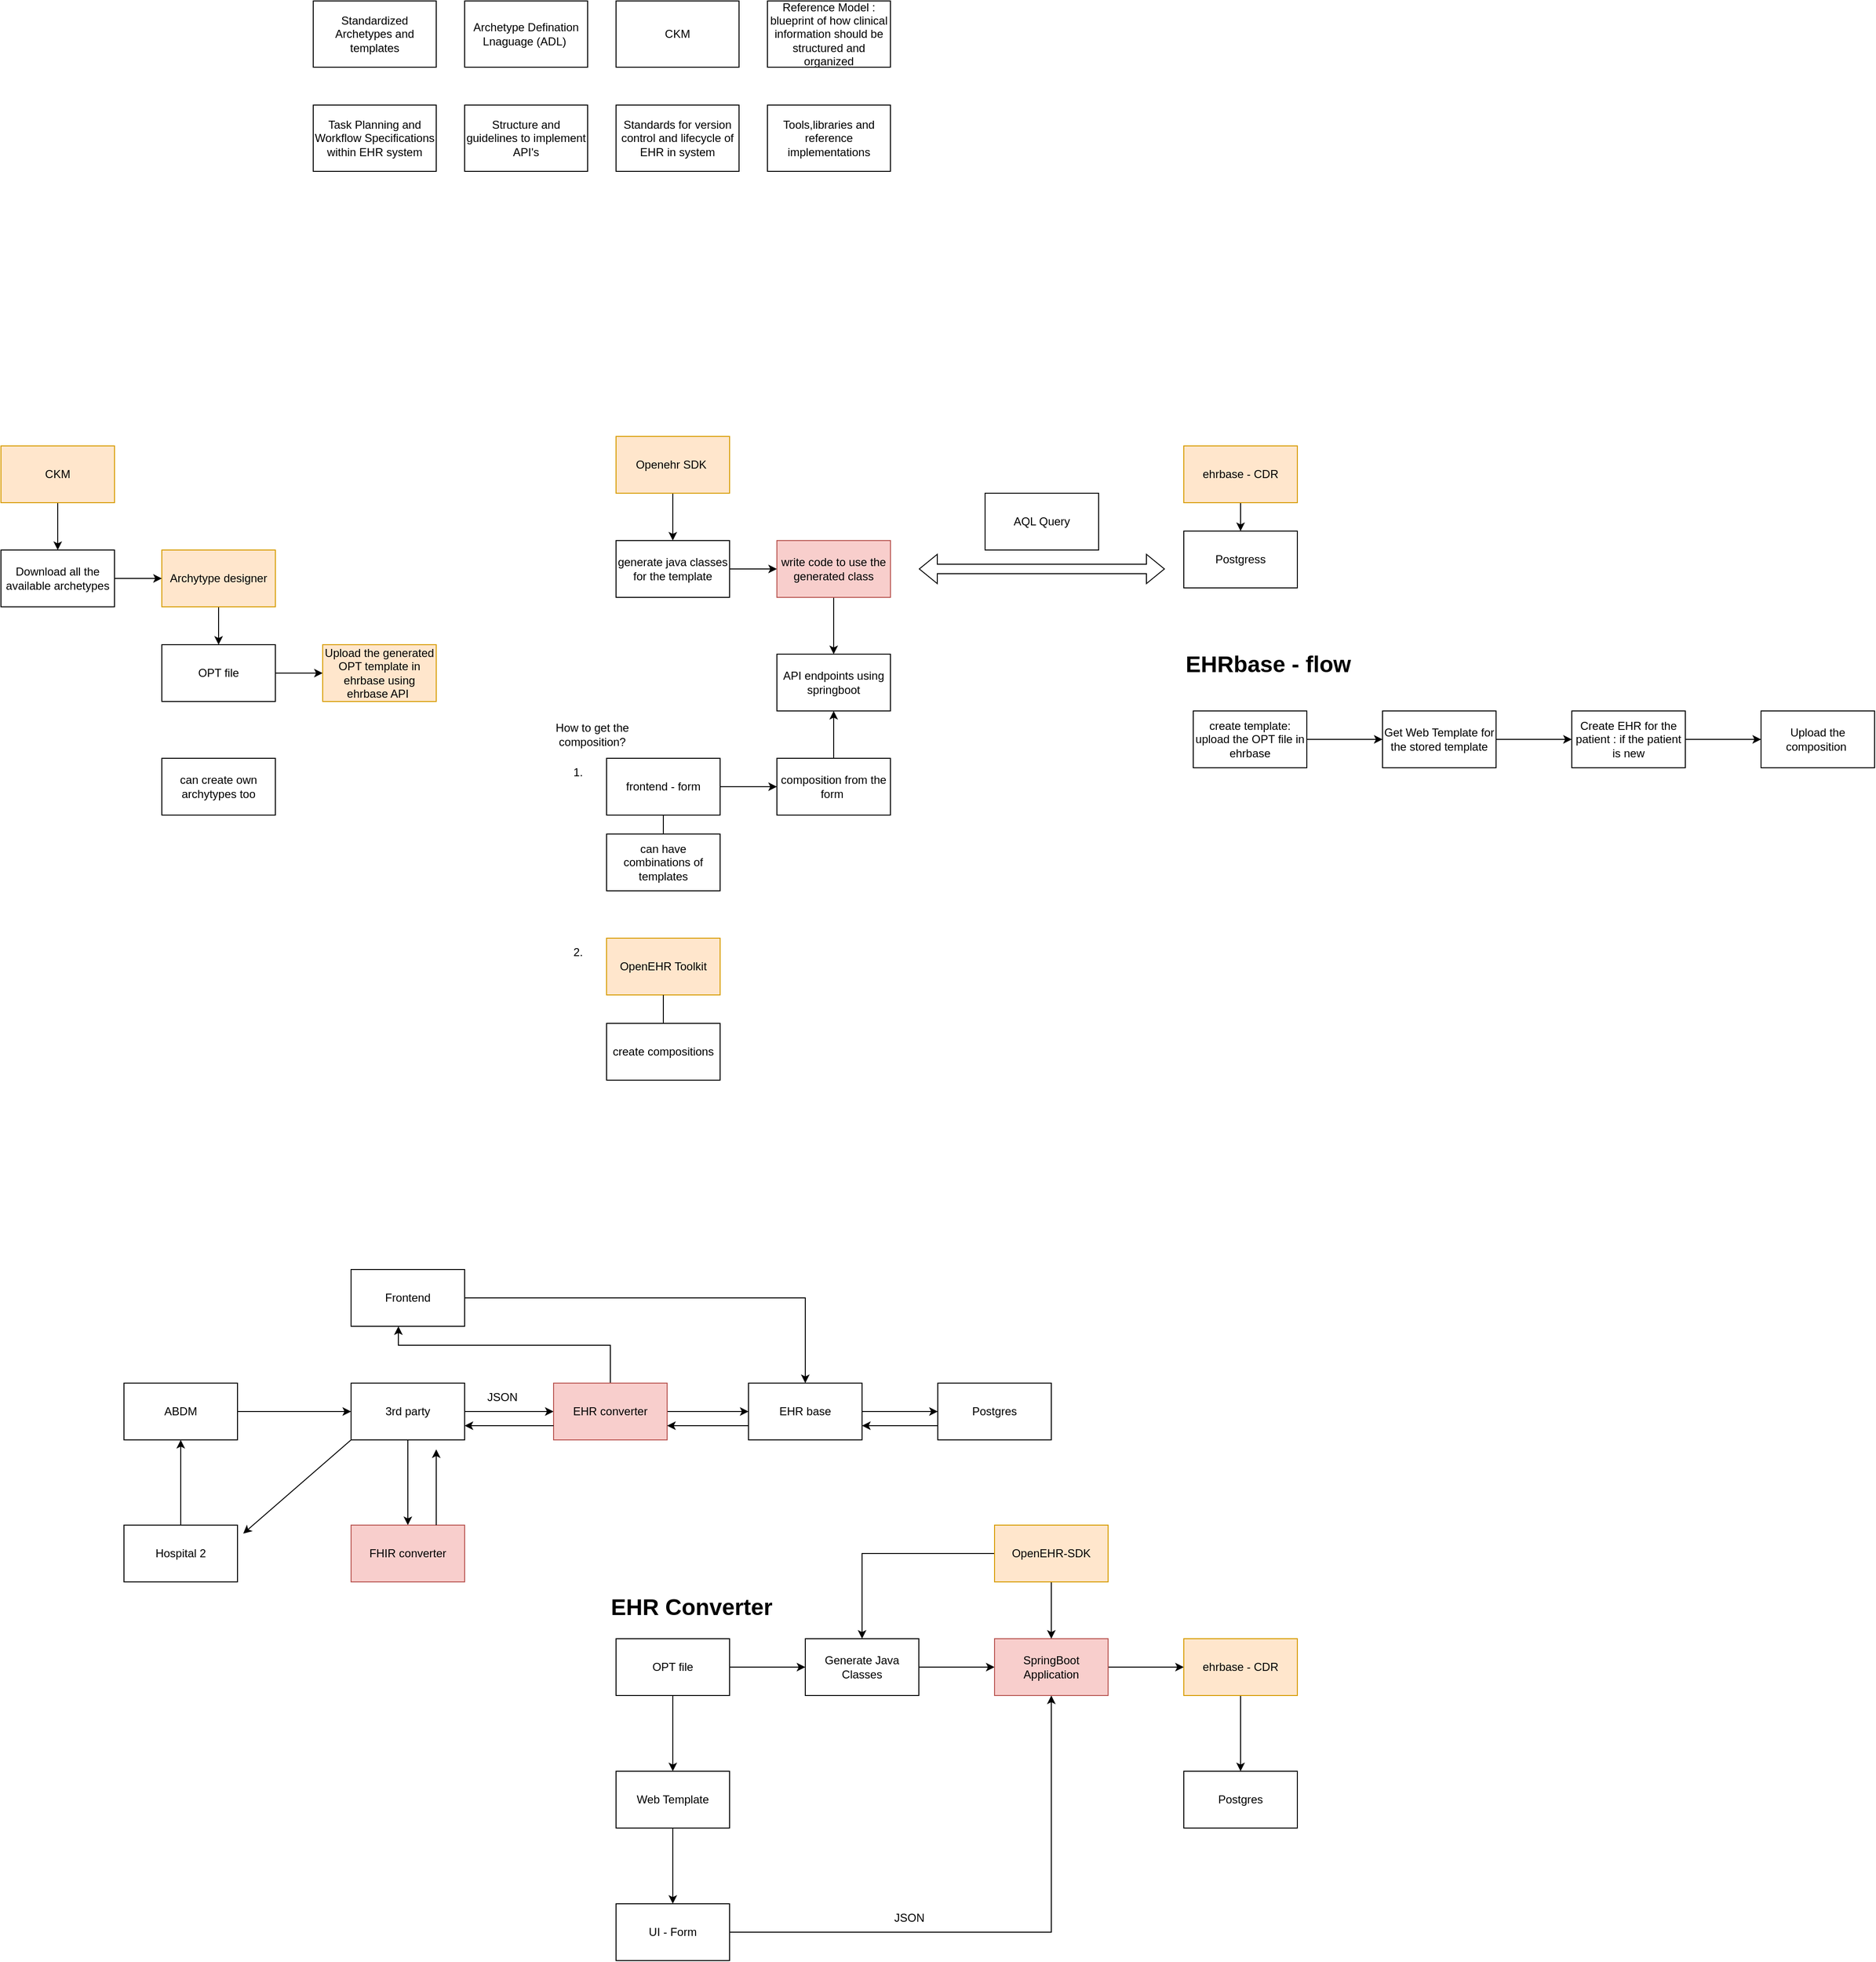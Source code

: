<mxfile version="24.7.6" pages="4">
  <diagram id="8BdmCq86_UuZJzY38Wja" name="Page-1">
    <mxGraphModel dx="2191" dy="1962" grid="1" gridSize="10" guides="1" tooltips="1" connect="1" arrows="1" fold="1" page="1" pageScale="1" pageWidth="827" pageHeight="1169" math="0" shadow="0">
      <root>
        <mxCell id="0" />
        <mxCell id="1" parent="0" />
        <mxCell id="DoIB07Srnb8LdLg24jVz-52" value="" style="edgeStyle=orthogonalEdgeStyle;rounded=0;orthogonalLoop=1;jettySize=auto;html=1;" parent="1" source="DoIB07Srnb8LdLg24jVz-1" target="DoIB07Srnb8LdLg24jVz-49" edge="1">
          <mxGeometry relative="1" as="geometry" />
        </mxCell>
        <mxCell id="DoIB07Srnb8LdLg24jVz-1" value="CKM" style="rounded=0;whiteSpace=wrap;html=1;fillColor=#ffe6cc;strokeColor=#d79b00;" parent="1" vertex="1">
          <mxGeometry x="-170" y="110" width="120" height="60" as="geometry" />
        </mxCell>
        <mxCell id="DoIB07Srnb8LdLg24jVz-54" value="" style="edgeStyle=orthogonalEdgeStyle;rounded=0;orthogonalLoop=1;jettySize=auto;html=1;" parent="1" source="DoIB07Srnb8LdLg24jVz-2" target="DoIB07Srnb8LdLg24jVz-12" edge="1">
          <mxGeometry relative="1" as="geometry" />
        </mxCell>
        <mxCell id="DoIB07Srnb8LdLg24jVz-2" value="Archytype designer" style="rounded=0;whiteSpace=wrap;html=1;fillColor=#ffe6cc;strokeColor=#d79b00;" parent="1" vertex="1">
          <mxGeometry y="220" width="120" height="60" as="geometry" />
        </mxCell>
        <mxCell id="DoIB07Srnb8LdLg24jVz-3" value="can create own archytypes too" style="rounded=0;whiteSpace=wrap;html=1;" parent="1" vertex="1">
          <mxGeometry y="440" width="120" height="60" as="geometry" />
        </mxCell>
        <mxCell id="DoIB07Srnb8LdLg24jVz-5" value="OpenEHR Toolkit" style="rounded=0;whiteSpace=wrap;html=1;fillColor=#ffe6cc;strokeColor=#d79b00;" parent="1" vertex="1">
          <mxGeometry x="470" y="630" width="120" height="60" as="geometry" />
        </mxCell>
        <mxCell id="DoIB07Srnb8LdLg24jVz-6" value="create compositions" style="rounded=0;whiteSpace=wrap;html=1;" parent="1" vertex="1">
          <mxGeometry x="470" y="720" width="120" height="60" as="geometry" />
        </mxCell>
        <mxCell id="DoIB07Srnb8LdLg24jVz-56" value="" style="edgeStyle=orthogonalEdgeStyle;rounded=0;orthogonalLoop=1;jettySize=auto;html=1;" parent="1" source="DoIB07Srnb8LdLg24jVz-8" target="DoIB07Srnb8LdLg24jVz-9" edge="1">
          <mxGeometry relative="1" as="geometry" />
        </mxCell>
        <mxCell id="DoIB07Srnb8LdLg24jVz-8" value="Openehr SDK&amp;nbsp;" style="rounded=0;whiteSpace=wrap;html=1;fillColor=#ffe6cc;strokeColor=#d79b00;" parent="1" vertex="1">
          <mxGeometry x="480" y="100" width="120" height="60" as="geometry" />
        </mxCell>
        <mxCell id="DoIB07Srnb8LdLg24jVz-57" value="" style="edgeStyle=orthogonalEdgeStyle;rounded=0;orthogonalLoop=1;jettySize=auto;html=1;" parent="1" source="DoIB07Srnb8LdLg24jVz-9" target="DoIB07Srnb8LdLg24jVz-11" edge="1">
          <mxGeometry relative="1" as="geometry" />
        </mxCell>
        <mxCell id="DoIB07Srnb8LdLg24jVz-9" value="generate java classes for the template" style="whiteSpace=wrap;html=1;rounded=0;" parent="1" vertex="1">
          <mxGeometry x="480" y="210" width="120" height="60" as="geometry" />
        </mxCell>
        <mxCell id="DoIB07Srnb8LdLg24jVz-58" value="" style="edgeStyle=orthogonalEdgeStyle;rounded=0;orthogonalLoop=1;jettySize=auto;html=1;" parent="1" source="DoIB07Srnb8LdLg24jVz-11" target="DoIB07Srnb8LdLg24jVz-17" edge="1">
          <mxGeometry relative="1" as="geometry" />
        </mxCell>
        <mxCell id="DoIB07Srnb8LdLg24jVz-11" value="write code to use the generated class" style="rounded=0;whiteSpace=wrap;html=1;fillColor=#f8cecc;strokeColor=#b85450;" parent="1" vertex="1">
          <mxGeometry x="650" y="210" width="120" height="60" as="geometry" />
        </mxCell>
        <mxCell id="DoIB07Srnb8LdLg24jVz-55" value="" style="edgeStyle=orthogonalEdgeStyle;rounded=0;orthogonalLoop=1;jettySize=auto;html=1;" parent="1" source="DoIB07Srnb8LdLg24jVz-12" target="DoIB07Srnb8LdLg24jVz-46" edge="1">
          <mxGeometry relative="1" as="geometry" />
        </mxCell>
        <mxCell id="DoIB07Srnb8LdLg24jVz-12" value="OPT file" style="rounded=0;whiteSpace=wrap;html=1;" parent="1" vertex="1">
          <mxGeometry y="320" width="120" height="60" as="geometry" />
        </mxCell>
        <mxCell id="DoIB07Srnb8LdLg24jVz-15" value="" style="edgeStyle=orthogonalEdgeStyle;rounded=0;orthogonalLoop=1;jettySize=auto;html=1;" parent="1" source="DoIB07Srnb8LdLg24jVz-13" target="DoIB07Srnb8LdLg24jVz-14" edge="1">
          <mxGeometry relative="1" as="geometry" />
        </mxCell>
        <mxCell id="DoIB07Srnb8LdLg24jVz-13" value="ehrbase - CDR" style="rounded=0;whiteSpace=wrap;html=1;fillColor=#ffe6cc;strokeColor=#d79b00;" parent="1" vertex="1">
          <mxGeometry x="1080" y="110" width="120" height="60" as="geometry" />
        </mxCell>
        <mxCell id="DoIB07Srnb8LdLg24jVz-14" value="Postgress" style="rounded=0;whiteSpace=wrap;html=1;" parent="1" vertex="1">
          <mxGeometry x="1080" y="200" width="120" height="60" as="geometry" />
        </mxCell>
        <mxCell id="DoIB07Srnb8LdLg24jVz-16" value="AQL Query" style="rounded=0;whiteSpace=wrap;html=1;" parent="1" vertex="1">
          <mxGeometry x="870" y="160" width="120" height="60" as="geometry" />
        </mxCell>
        <mxCell id="DoIB07Srnb8LdLg24jVz-17" value="API endpoints using springboot" style="rounded=0;whiteSpace=wrap;html=1;" parent="1" vertex="1">
          <mxGeometry x="650" y="330" width="120" height="60" as="geometry" />
        </mxCell>
        <mxCell id="DoIB07Srnb8LdLg24jVz-62" value="" style="edgeStyle=orthogonalEdgeStyle;rounded=0;orthogonalLoop=1;jettySize=auto;html=1;" parent="1" source="DoIB07Srnb8LdLg24jVz-19" target="DoIB07Srnb8LdLg24jVz-22" edge="1">
          <mxGeometry relative="1" as="geometry" />
        </mxCell>
        <mxCell id="DoIB07Srnb8LdLg24jVz-19" value="frontend - form" style="rounded=0;whiteSpace=wrap;html=1;" parent="1" vertex="1">
          <mxGeometry x="470" y="440" width="120" height="60" as="geometry" />
        </mxCell>
        <mxCell id="DoIB07Srnb8LdLg24jVz-20" value="can have combinations of templates" style="whiteSpace=wrap;html=1;rounded=0;" parent="1" vertex="1">
          <mxGeometry x="470" y="520" width="120" height="60" as="geometry" />
        </mxCell>
        <mxCell id="DoIB07Srnb8LdLg24jVz-64" value="" style="edgeStyle=orthogonalEdgeStyle;rounded=0;orthogonalLoop=1;jettySize=auto;html=1;" parent="1" source="DoIB07Srnb8LdLg24jVz-22" target="DoIB07Srnb8LdLg24jVz-17" edge="1">
          <mxGeometry relative="1" as="geometry" />
        </mxCell>
        <mxCell id="DoIB07Srnb8LdLg24jVz-22" value="composition from the form&amp;nbsp;" style="rounded=0;whiteSpace=wrap;html=1;" parent="1" vertex="1">
          <mxGeometry x="650" y="440" width="120" height="60" as="geometry" />
        </mxCell>
        <mxCell id="DoIB07Srnb8LdLg24jVz-42" value="" style="endArrow=none;html=1;rounded=0;exitX=0.5;exitY=0;exitDx=0;exitDy=0;entryX=0.5;entryY=1;entryDx=0;entryDy=0;" parent="1" source="DoIB07Srnb8LdLg24jVz-6" target="DoIB07Srnb8LdLg24jVz-5" edge="1">
          <mxGeometry width="50" height="50" relative="1" as="geometry">
            <mxPoint x="320" y="247" as="sourcePoint" />
            <mxPoint x="320" y="160" as="targetPoint" />
            <Array as="points" />
          </mxGeometry>
        </mxCell>
        <mxCell id="DoIB07Srnb8LdLg24jVz-46" value="Upload the generated OPT template in ehrbase using ehrbase API&amp;nbsp;" style="whiteSpace=wrap;html=1;rounded=0;fillColor=#ffe6cc;strokeColor=#d79b00;" parent="1" vertex="1">
          <mxGeometry x="170" y="320" width="120" height="60" as="geometry" />
        </mxCell>
        <mxCell id="DoIB07Srnb8LdLg24jVz-51" value="" style="edgeStyle=orthogonalEdgeStyle;rounded=0;orthogonalLoop=1;jettySize=auto;html=1;" parent="1" source="DoIB07Srnb8LdLg24jVz-49" target="DoIB07Srnb8LdLg24jVz-2" edge="1">
          <mxGeometry relative="1" as="geometry" />
        </mxCell>
        <mxCell id="DoIB07Srnb8LdLg24jVz-49" value="Download all the available archetypes" style="rounded=0;whiteSpace=wrap;html=1;" parent="1" vertex="1">
          <mxGeometry x="-170" y="220" width="120" height="60" as="geometry" />
        </mxCell>
        <mxCell id="DoIB07Srnb8LdLg24jVz-60" value="" style="shape=flexArrow;endArrow=classic;startArrow=classic;html=1;rounded=0;" parent="1" edge="1">
          <mxGeometry width="100" height="100" relative="1" as="geometry">
            <mxPoint x="800" y="240" as="sourcePoint" />
            <mxPoint x="1060" y="240" as="targetPoint" />
          </mxGeometry>
        </mxCell>
        <mxCell id="DoIB07Srnb8LdLg24jVz-61" value="" style="group" parent="1" vertex="1" connectable="0">
          <mxGeometry x="1080" y="320" width="730" height="130" as="geometry" />
        </mxCell>
        <mxCell id="DoIB07Srnb8LdLg24jVz-30" value="" style="edgeStyle=orthogonalEdgeStyle;rounded=0;orthogonalLoop=1;jettySize=auto;html=1;" parent="DoIB07Srnb8LdLg24jVz-61" source="DoIB07Srnb8LdLg24jVz-28" target="DoIB07Srnb8LdLg24jVz-29" edge="1">
          <mxGeometry relative="1" as="geometry" />
        </mxCell>
        <mxCell id="DoIB07Srnb8LdLg24jVz-28" value="create template: upload the OPT file in ehrbase" style="rounded=0;whiteSpace=wrap;html=1;" parent="DoIB07Srnb8LdLg24jVz-61" vertex="1">
          <mxGeometry x="10" y="70" width="120" height="60" as="geometry" />
        </mxCell>
        <mxCell id="DoIB07Srnb8LdLg24jVz-32" value="" style="edgeStyle=orthogonalEdgeStyle;rounded=0;orthogonalLoop=1;jettySize=auto;html=1;" parent="DoIB07Srnb8LdLg24jVz-61" source="DoIB07Srnb8LdLg24jVz-29" target="DoIB07Srnb8LdLg24jVz-31" edge="1">
          <mxGeometry relative="1" as="geometry" />
        </mxCell>
        <mxCell id="DoIB07Srnb8LdLg24jVz-29" value="Get Web Template for the stored template" style="whiteSpace=wrap;html=1;rounded=0;" parent="DoIB07Srnb8LdLg24jVz-61" vertex="1">
          <mxGeometry x="210" y="70" width="120" height="60" as="geometry" />
        </mxCell>
        <mxCell id="DoIB07Srnb8LdLg24jVz-34" value="" style="edgeStyle=orthogonalEdgeStyle;rounded=0;orthogonalLoop=1;jettySize=auto;html=1;" parent="DoIB07Srnb8LdLg24jVz-61" source="DoIB07Srnb8LdLg24jVz-31" target="DoIB07Srnb8LdLg24jVz-33" edge="1">
          <mxGeometry relative="1" as="geometry" />
        </mxCell>
        <mxCell id="DoIB07Srnb8LdLg24jVz-31" value="Create EHR for the patient : if the patient is new" style="whiteSpace=wrap;html=1;rounded=0;" parent="DoIB07Srnb8LdLg24jVz-61" vertex="1">
          <mxGeometry x="410" y="70" width="120" height="60" as="geometry" />
        </mxCell>
        <mxCell id="DoIB07Srnb8LdLg24jVz-33" value="Upload the composition&amp;nbsp;" style="whiteSpace=wrap;html=1;rounded=0;" parent="DoIB07Srnb8LdLg24jVz-61" vertex="1">
          <mxGeometry x="610" y="70" width="120" height="60" as="geometry" />
        </mxCell>
        <mxCell id="DoIB07Srnb8LdLg24jVz-36" value="&lt;h1 style=&quot;margin-top: 0px;&quot;&gt;EHRbase - flow&lt;/h1&gt;" style="text;html=1;whiteSpace=wrap;overflow=hidden;rounded=0;" parent="DoIB07Srnb8LdLg24jVz-61" vertex="1">
          <mxGeometry width="190" height="50" as="geometry" />
        </mxCell>
        <mxCell id="DoIB07Srnb8LdLg24jVz-63" value="" style="endArrow=none;html=1;rounded=0;entryX=0.5;entryY=1;entryDx=0;entryDy=0;" parent="1" source="DoIB07Srnb8LdLg24jVz-20" target="DoIB07Srnb8LdLg24jVz-19" edge="1">
          <mxGeometry width="50" height="50" relative="1" as="geometry">
            <mxPoint x="460" y="560" as="sourcePoint" />
            <mxPoint x="510" y="510" as="targetPoint" />
          </mxGeometry>
        </mxCell>
        <mxCell id="DoIB07Srnb8LdLg24jVz-65" value="&lt;blockquote style=&quot;margin: 0 0 0 40px; border: none; padding: 0px;&quot;&gt;How to get the composition?&lt;/blockquote&gt;" style="text;html=1;align=center;verticalAlign=middle;whiteSpace=wrap;rounded=0;" parent="1" vertex="1">
          <mxGeometry x="340" y="400" width="190" height="30" as="geometry" />
        </mxCell>
        <mxCell id="DoIB07Srnb8LdLg24jVz-66" value="1." style="text;html=1;align=center;verticalAlign=middle;whiteSpace=wrap;rounded=0;" parent="1" vertex="1">
          <mxGeometry x="410" y="440" width="60" height="30" as="geometry" />
        </mxCell>
        <mxCell id="DoIB07Srnb8LdLg24jVz-67" value="2." style="text;html=1;align=center;verticalAlign=middle;whiteSpace=wrap;rounded=0;" parent="1" vertex="1">
          <mxGeometry x="410" y="630" width="60" height="30" as="geometry" />
        </mxCell>
        <mxCell id="-gcsDbeBor4dvPzDMr0Z-1" value="Standardized Archetypes and templates" style="rounded=0;whiteSpace=wrap;html=1;" parent="1" vertex="1">
          <mxGeometry x="160" y="-360" width="130" height="70" as="geometry" />
        </mxCell>
        <mxCell id="-gcsDbeBor4dvPzDMr0Z-2" value="Archetype Defination Lnaguage (ADL)&amp;nbsp;" style="rounded=0;whiteSpace=wrap;html=1;" parent="1" vertex="1">
          <mxGeometry x="320" y="-360" width="130" height="70" as="geometry" />
        </mxCell>
        <mxCell id="-gcsDbeBor4dvPzDMr0Z-3" value="CKM" style="rounded=0;whiteSpace=wrap;html=1;" parent="1" vertex="1">
          <mxGeometry x="480" y="-360" width="130" height="70" as="geometry" />
        </mxCell>
        <mxCell id="-gcsDbeBor4dvPzDMr0Z-4" value="Reference Model : blueprint of how clinical information should be structured and organized" style="rounded=0;whiteSpace=wrap;html=1;" parent="1" vertex="1">
          <mxGeometry x="640" y="-360" width="130" height="70" as="geometry" />
        </mxCell>
        <mxCell id="-gcsDbeBor4dvPzDMr0Z-5" value="Task Planning and Workflow Specifications within EHR system" style="rounded=0;whiteSpace=wrap;html=1;" parent="1" vertex="1">
          <mxGeometry x="160" y="-250" width="130" height="70" as="geometry" />
        </mxCell>
        <mxCell id="-gcsDbeBor4dvPzDMr0Z-6" value="Structure and guidelines to implement API&#39;s" style="rounded=0;whiteSpace=wrap;html=1;" parent="1" vertex="1">
          <mxGeometry x="320" y="-250" width="130" height="70" as="geometry" />
        </mxCell>
        <mxCell id="-gcsDbeBor4dvPzDMr0Z-7" value="Standards for version control and lifecycle of EHR in system" style="rounded=0;whiteSpace=wrap;html=1;" parent="1" vertex="1">
          <mxGeometry x="480" y="-250" width="130" height="70" as="geometry" />
        </mxCell>
        <mxCell id="-gcsDbeBor4dvPzDMr0Z-8" value="Tools,libraries and reference implementations" style="rounded=0;whiteSpace=wrap;html=1;" parent="1" vertex="1">
          <mxGeometry x="640" y="-250" width="130" height="70" as="geometry" />
        </mxCell>
        <mxCell id="RpzwTz1jJUAfEcrh0UpS-9" value="" style="edgeStyle=orthogonalEdgeStyle;rounded=0;orthogonalLoop=1;jettySize=auto;html=1;" parent="1" source="RpzwTz1jJUAfEcrh0UpS-2" target="RpzwTz1jJUAfEcrh0UpS-6" edge="1">
          <mxGeometry relative="1" as="geometry" />
        </mxCell>
        <mxCell id="RpzwTz1jJUAfEcrh0UpS-2" value="Frontend" style="rounded=0;whiteSpace=wrap;html=1;" parent="1" vertex="1">
          <mxGeometry x="200" y="980" width="120" height="60" as="geometry" />
        </mxCell>
        <mxCell id="RpzwTz1jJUAfEcrh0UpS-7" value="" style="edgeStyle=orthogonalEdgeStyle;rounded=0;orthogonalLoop=1;jettySize=auto;html=1;" parent="1" source="RpzwTz1jJUAfEcrh0UpS-3" target="RpzwTz1jJUAfEcrh0UpS-4" edge="1">
          <mxGeometry relative="1" as="geometry" />
        </mxCell>
        <mxCell id="RpzwTz1jJUAfEcrh0UpS-17" value="" style="edgeStyle=orthogonalEdgeStyle;rounded=0;orthogonalLoop=1;jettySize=auto;html=1;" parent="1" source="RpzwTz1jJUAfEcrh0UpS-3" target="RpzwTz1jJUAfEcrh0UpS-16" edge="1">
          <mxGeometry relative="1" as="geometry" />
        </mxCell>
        <mxCell id="RpzwTz1jJUAfEcrh0UpS-3" value="3rd party" style="rounded=0;whiteSpace=wrap;html=1;" parent="1" vertex="1">
          <mxGeometry x="200" y="1100" width="120" height="60" as="geometry" />
        </mxCell>
        <mxCell id="RpzwTz1jJUAfEcrh0UpS-8" value="" style="edgeStyle=orthogonalEdgeStyle;rounded=0;orthogonalLoop=1;jettySize=auto;html=1;" parent="1" source="RpzwTz1jJUAfEcrh0UpS-4" target="RpzwTz1jJUAfEcrh0UpS-6" edge="1">
          <mxGeometry relative="1" as="geometry" />
        </mxCell>
        <mxCell id="RpzwTz1jJUAfEcrh0UpS-15" value="" style="edgeStyle=orthogonalEdgeStyle;rounded=0;orthogonalLoop=1;jettySize=auto;html=1;" parent="1" source="RpzwTz1jJUAfEcrh0UpS-4" target="RpzwTz1jJUAfEcrh0UpS-2" edge="1">
          <mxGeometry relative="1" as="geometry">
            <Array as="points">
              <mxPoint x="474" y="1060" />
              <mxPoint x="250" y="1060" />
            </Array>
          </mxGeometry>
        </mxCell>
        <mxCell id="RpzwTz1jJUAfEcrh0UpS-4" value="EHR converter" style="rounded=0;whiteSpace=wrap;html=1;fillColor=#f8cecc;strokeColor=#b85450;" parent="1" vertex="1">
          <mxGeometry x="414" y="1100" width="120" height="60" as="geometry" />
        </mxCell>
        <mxCell id="RpzwTz1jJUAfEcrh0UpS-11" value="" style="edgeStyle=orthogonalEdgeStyle;rounded=0;orthogonalLoop=1;jettySize=auto;html=1;" parent="1" source="RpzwTz1jJUAfEcrh0UpS-6" target="RpzwTz1jJUAfEcrh0UpS-10" edge="1">
          <mxGeometry relative="1" as="geometry" />
        </mxCell>
        <mxCell id="RpzwTz1jJUAfEcrh0UpS-6" value="EHR base" style="rounded=0;whiteSpace=wrap;html=1;" parent="1" vertex="1">
          <mxGeometry x="620" y="1100" width="120" height="60" as="geometry" />
        </mxCell>
        <mxCell id="RpzwTz1jJUAfEcrh0UpS-10" value="Postgres" style="whiteSpace=wrap;html=1;rounded=0;" parent="1" vertex="1">
          <mxGeometry x="820" y="1100" width="120" height="60" as="geometry" />
        </mxCell>
        <mxCell id="RpzwTz1jJUAfEcrh0UpS-12" value="" style="endArrow=classic;html=1;rounded=0;exitX=0;exitY=0.75;exitDx=0;exitDy=0;entryX=1;entryY=0.75;entryDx=0;entryDy=0;" parent="1" source="RpzwTz1jJUAfEcrh0UpS-10" target="RpzwTz1jJUAfEcrh0UpS-6" edge="1">
          <mxGeometry width="50" height="50" relative="1" as="geometry">
            <mxPoint x="350" y="1280" as="sourcePoint" />
            <mxPoint x="400" y="1230" as="targetPoint" />
          </mxGeometry>
        </mxCell>
        <mxCell id="RpzwTz1jJUAfEcrh0UpS-13" value="" style="endArrow=classic;html=1;rounded=0;exitX=0;exitY=0.75;exitDx=0;exitDy=0;entryX=1;entryY=0.75;entryDx=0;entryDy=0;" parent="1" source="RpzwTz1jJUAfEcrh0UpS-6" target="RpzwTz1jJUAfEcrh0UpS-4" edge="1">
          <mxGeometry width="50" height="50" relative="1" as="geometry">
            <mxPoint x="830" y="1155" as="sourcePoint" />
            <mxPoint x="750" y="1155" as="targetPoint" />
            <Array as="points" />
          </mxGeometry>
        </mxCell>
        <mxCell id="RpzwTz1jJUAfEcrh0UpS-14" value="" style="endArrow=classic;html=1;rounded=0;entryX=1;entryY=0.75;entryDx=0;entryDy=0;exitX=0;exitY=0.75;exitDx=0;exitDy=0;" parent="1" source="RpzwTz1jJUAfEcrh0UpS-4" target="RpzwTz1jJUAfEcrh0UpS-3" edge="1">
          <mxGeometry width="50" height="50" relative="1" as="geometry">
            <mxPoint x="350" y="1280" as="sourcePoint" />
            <mxPoint x="400" y="1230" as="targetPoint" />
          </mxGeometry>
        </mxCell>
        <mxCell id="RpzwTz1jJUAfEcrh0UpS-16" value="FHIR converter" style="rounded=0;whiteSpace=wrap;html=1;fillColor=#f8cecc;strokeColor=#b85450;" parent="1" vertex="1">
          <mxGeometry x="200" y="1250" width="120" height="60" as="geometry" />
        </mxCell>
        <mxCell id="RpzwTz1jJUAfEcrh0UpS-18" value="" style="endArrow=classic;html=1;rounded=0;exitX=0.75;exitY=0;exitDx=0;exitDy=0;" parent="1" source="RpzwTz1jJUAfEcrh0UpS-16" edge="1">
          <mxGeometry width="50" height="50" relative="1" as="geometry">
            <mxPoint x="680" y="1270" as="sourcePoint" />
            <mxPoint x="290" y="1170" as="targetPoint" />
          </mxGeometry>
        </mxCell>
        <mxCell id="RpzwTz1jJUAfEcrh0UpS-22" value="" style="edgeStyle=orthogonalEdgeStyle;rounded=0;orthogonalLoop=1;jettySize=auto;html=1;" parent="1" source="RpzwTz1jJUAfEcrh0UpS-19" target="RpzwTz1jJUAfEcrh0UpS-3" edge="1">
          <mxGeometry relative="1" as="geometry" />
        </mxCell>
        <mxCell id="RpzwTz1jJUAfEcrh0UpS-19" value="ABDM" style="rounded=0;whiteSpace=wrap;html=1;" parent="1" vertex="1">
          <mxGeometry x="-40" y="1100" width="120" height="60" as="geometry" />
        </mxCell>
        <mxCell id="RpzwTz1jJUAfEcrh0UpS-21" value="" style="edgeStyle=orthogonalEdgeStyle;rounded=0;orthogonalLoop=1;jettySize=auto;html=1;" parent="1" source="RpzwTz1jJUAfEcrh0UpS-20" target="RpzwTz1jJUAfEcrh0UpS-19" edge="1">
          <mxGeometry relative="1" as="geometry" />
        </mxCell>
        <mxCell id="RpzwTz1jJUAfEcrh0UpS-20" value="Hospital 2" style="rounded=0;whiteSpace=wrap;html=1;" parent="1" vertex="1">
          <mxGeometry x="-40" y="1250" width="120" height="60" as="geometry" />
        </mxCell>
        <mxCell id="RpzwTz1jJUAfEcrh0UpS-23" value="" style="endArrow=classic;html=1;rounded=0;entryX=1.05;entryY=0.15;entryDx=0;entryDy=0;exitX=0;exitY=1;exitDx=0;exitDy=0;entryPerimeter=0;" parent="1" source="RpzwTz1jJUAfEcrh0UpS-3" target="RpzwTz1jJUAfEcrh0UpS-20" edge="1">
          <mxGeometry width="50" height="50" relative="1" as="geometry">
            <mxPoint x="410" y="1270" as="sourcePoint" />
            <mxPoint x="460" y="1220" as="targetPoint" />
          </mxGeometry>
        </mxCell>
        <mxCell id="FpOsaTfeqJsUhxRJwfWF-17" value="" style="group" vertex="1" connectable="0" parent="1">
          <mxGeometry x="470" y="1260" width="730" height="450" as="geometry" />
        </mxCell>
        <mxCell id="FpOsaTfeqJsUhxRJwfWF-3" value="" style="edgeStyle=orthogonalEdgeStyle;rounded=0;orthogonalLoop=1;jettySize=auto;html=1;" edge="1" parent="FpOsaTfeqJsUhxRJwfWF-17" source="FpOsaTfeqJsUhxRJwfWF-1" target="FpOsaTfeqJsUhxRJwfWF-2">
          <mxGeometry relative="1" as="geometry" />
        </mxCell>
        <mxCell id="FpOsaTfeqJsUhxRJwfWF-7" value="" style="edgeStyle=orthogonalEdgeStyle;rounded=0;orthogonalLoop=1;jettySize=auto;html=1;" edge="1" parent="FpOsaTfeqJsUhxRJwfWF-17" source="FpOsaTfeqJsUhxRJwfWF-1" target="FpOsaTfeqJsUhxRJwfWF-6">
          <mxGeometry relative="1" as="geometry" />
        </mxCell>
        <mxCell id="FpOsaTfeqJsUhxRJwfWF-1" value="OPT file" style="rounded=0;whiteSpace=wrap;html=1;" vertex="1" parent="FpOsaTfeqJsUhxRJwfWF-17">
          <mxGeometry x="10" y="110" width="120" height="60" as="geometry" />
        </mxCell>
        <mxCell id="FpOsaTfeqJsUhxRJwfWF-5" value="" style="edgeStyle=orthogonalEdgeStyle;rounded=0;orthogonalLoop=1;jettySize=auto;html=1;" edge="1" parent="FpOsaTfeqJsUhxRJwfWF-17" source="FpOsaTfeqJsUhxRJwfWF-2" target="FpOsaTfeqJsUhxRJwfWF-4">
          <mxGeometry relative="1" as="geometry" />
        </mxCell>
        <mxCell id="FpOsaTfeqJsUhxRJwfWF-2" value="Web Template" style="whiteSpace=wrap;html=1;rounded=0;" vertex="1" parent="FpOsaTfeqJsUhxRJwfWF-17">
          <mxGeometry x="10" y="250" width="120" height="60" as="geometry" />
        </mxCell>
        <mxCell id="FpOsaTfeqJsUhxRJwfWF-19" value="" style="edgeStyle=orthogonalEdgeStyle;rounded=0;orthogonalLoop=1;jettySize=auto;html=1;" edge="1" parent="FpOsaTfeqJsUhxRJwfWF-17" source="FpOsaTfeqJsUhxRJwfWF-4" target="FpOsaTfeqJsUhxRJwfWF-8">
          <mxGeometry relative="1" as="geometry" />
        </mxCell>
        <mxCell id="FpOsaTfeqJsUhxRJwfWF-4" value="UI - Form" style="whiteSpace=wrap;html=1;rounded=0;" vertex="1" parent="FpOsaTfeqJsUhxRJwfWF-17">
          <mxGeometry x="10" y="390" width="120" height="60" as="geometry" />
        </mxCell>
        <mxCell id="FpOsaTfeqJsUhxRJwfWF-9" value="" style="edgeStyle=orthogonalEdgeStyle;rounded=0;orthogonalLoop=1;jettySize=auto;html=1;" edge="1" parent="FpOsaTfeqJsUhxRJwfWF-17" source="FpOsaTfeqJsUhxRJwfWF-6" target="FpOsaTfeqJsUhxRJwfWF-8">
          <mxGeometry relative="1" as="geometry" />
        </mxCell>
        <mxCell id="FpOsaTfeqJsUhxRJwfWF-6" value="Generate Java Classes" style="whiteSpace=wrap;html=1;rounded=0;" vertex="1" parent="FpOsaTfeqJsUhxRJwfWF-17">
          <mxGeometry x="210" y="110" width="120" height="60" as="geometry" />
        </mxCell>
        <mxCell id="FpOsaTfeqJsUhxRJwfWF-13" value="" style="edgeStyle=orthogonalEdgeStyle;rounded=0;orthogonalLoop=1;jettySize=auto;html=1;" edge="1" parent="FpOsaTfeqJsUhxRJwfWF-17" source="FpOsaTfeqJsUhxRJwfWF-8" target="FpOsaTfeqJsUhxRJwfWF-12">
          <mxGeometry relative="1" as="geometry" />
        </mxCell>
        <mxCell id="FpOsaTfeqJsUhxRJwfWF-8" value="SpringBoot Application" style="whiteSpace=wrap;html=1;rounded=0;fillColor=#f8cecc;strokeColor=#b85450;" vertex="1" parent="FpOsaTfeqJsUhxRJwfWF-17">
          <mxGeometry x="410" y="110" width="120" height="60" as="geometry" />
        </mxCell>
        <mxCell id="FpOsaTfeqJsUhxRJwfWF-11" value="" style="edgeStyle=orthogonalEdgeStyle;rounded=0;orthogonalLoop=1;jettySize=auto;html=1;" edge="1" parent="FpOsaTfeqJsUhxRJwfWF-17" source="FpOsaTfeqJsUhxRJwfWF-10" target="FpOsaTfeqJsUhxRJwfWF-8">
          <mxGeometry relative="1" as="geometry" />
        </mxCell>
        <mxCell id="FpOsaTfeqJsUhxRJwfWF-18" value="" style="edgeStyle=orthogonalEdgeStyle;rounded=0;orthogonalLoop=1;jettySize=auto;html=1;" edge="1" parent="FpOsaTfeqJsUhxRJwfWF-17" source="FpOsaTfeqJsUhxRJwfWF-10" target="FpOsaTfeqJsUhxRJwfWF-6">
          <mxGeometry relative="1" as="geometry" />
        </mxCell>
        <mxCell id="FpOsaTfeqJsUhxRJwfWF-10" value="OpenEHR-SDK" style="rounded=0;whiteSpace=wrap;html=1;fillColor=#ffe6cc;strokeColor=#d79b00;" vertex="1" parent="FpOsaTfeqJsUhxRJwfWF-17">
          <mxGeometry x="410" y="-10" width="120" height="60" as="geometry" />
        </mxCell>
        <mxCell id="FpOsaTfeqJsUhxRJwfWF-15" value="" style="edgeStyle=orthogonalEdgeStyle;rounded=0;orthogonalLoop=1;jettySize=auto;html=1;" edge="1" parent="FpOsaTfeqJsUhxRJwfWF-17" source="FpOsaTfeqJsUhxRJwfWF-12" target="FpOsaTfeqJsUhxRJwfWF-14">
          <mxGeometry relative="1" as="geometry" />
        </mxCell>
        <mxCell id="FpOsaTfeqJsUhxRJwfWF-12" value="ehrbase - CDR" style="whiteSpace=wrap;html=1;rounded=0;fillColor=#ffe6cc;strokeColor=#d79b00;" vertex="1" parent="FpOsaTfeqJsUhxRJwfWF-17">
          <mxGeometry x="610" y="110" width="120" height="60" as="geometry" />
        </mxCell>
        <mxCell id="FpOsaTfeqJsUhxRJwfWF-14" value="Postgres" style="whiteSpace=wrap;html=1;rounded=0;" vertex="1" parent="FpOsaTfeqJsUhxRJwfWF-17">
          <mxGeometry x="610" y="250" width="120" height="60" as="geometry" />
        </mxCell>
        <mxCell id="FpOsaTfeqJsUhxRJwfWF-16" value="&lt;h1 style=&quot;text-align: left; margin-top: 0px;&quot;&gt;EHR Converter&lt;/h1&gt;" style="text;html=1;align=center;verticalAlign=middle;whiteSpace=wrap;rounded=0;" vertex="1" parent="FpOsaTfeqJsUhxRJwfWF-17">
          <mxGeometry y="70" width="180" height="30" as="geometry" />
        </mxCell>
        <mxCell id="FpOsaTfeqJsUhxRJwfWF-20" value="JSON" style="text;html=1;align=center;verticalAlign=middle;whiteSpace=wrap;rounded=0;" vertex="1" parent="FpOsaTfeqJsUhxRJwfWF-17">
          <mxGeometry x="290" y="390" width="60" height="30" as="geometry" />
        </mxCell>
        <mxCell id="FpOsaTfeqJsUhxRJwfWF-21" value="JSON" style="text;html=1;align=center;verticalAlign=middle;whiteSpace=wrap;rounded=0;" vertex="1" parent="1">
          <mxGeometry x="330" y="1100" width="60" height="30" as="geometry" />
        </mxCell>
      </root>
    </mxGraphModel>
  </diagram>
  <diagram id="9tB3uoAEVQZnIUbgHFYX" name="Page-2">
    <mxGraphModel dx="1364" dy="1962" grid="1" gridSize="10" guides="1" tooltips="1" connect="1" arrows="1" fold="1" page="1" pageScale="1" pageWidth="827" pageHeight="1169" math="0" shadow="0">
      <root>
        <mxCell id="0" />
        <mxCell id="1" parent="0" />
        <mxCell id="S87j78xpXxiYgY_4ZAOA-2" value="&lt;font style=&quot;font-size: 23px;&quot;&gt;Composition Mapping Mandatory fields&lt;/font&gt;" style="text;html=1;align=center;verticalAlign=middle;whiteSpace=wrap;rounded=0;" parent="1" vertex="1">
          <mxGeometry x="410" y="700" width="460" height="30" as="geometry" />
        </mxCell>
        <mxCell id="S87j78xpXxiYgY_4ZAOA-7" value="" style="edgeStyle=orthogonalEdgeStyle;rounded=0;orthogonalLoop=1;jettySize=auto;html=1;" parent="1" source="S87j78xpXxiYgY_4ZAOA-3" target="S87j78xpXxiYgY_4ZAOA-6" edge="1">
          <mxGeometry relative="1" as="geometry" />
        </mxCell>
        <mxCell id="S87j78xpXxiYgY_4ZAOA-9" value="" style="edgeStyle=orthogonalEdgeStyle;rounded=0;orthogonalLoop=1;jettySize=auto;html=1;" parent="1" source="S87j78xpXxiYgY_4ZAOA-3" target="S87j78xpXxiYgY_4ZAOA-8" edge="1">
          <mxGeometry relative="1" as="geometry" />
        </mxCell>
        <mxCell id="S87j78xpXxiYgY_4ZAOA-3" value="&lt;h1 style=&quot;margin-top: 0px;&quot;&gt;Language&lt;/h1&gt;&lt;p&gt;&lt;span style=&quot;font-family: &amp;quot;Aptos Narrow&amp;quot;; font-size: 14.667px; white-space-collapse: preserve; background-color: rgb(255, 255, 255);&quot;&gt;Tells the composition is in which language: follows ISO_639-1 codes&lt;/span&gt;&lt;br&gt;&lt;/p&gt;" style="text;html=1;whiteSpace=wrap;overflow=hidden;rounded=0;strokeColor=default;" parent="1" vertex="1">
          <mxGeometry x="440" y="800" width="180" height="120" as="geometry" />
        </mxCell>
        <mxCell id="S87j78xpXxiYgY_4ZAOA-6" value="Terminology : eg ISO_639-1" style="whiteSpace=wrap;html=1;align=left;verticalAlign=top;fillColor=none;gradientColor=none;rounded=0;" parent="1" vertex="1">
          <mxGeometry x="910" y="740" width="120" height="60" as="geometry" />
        </mxCell>
        <mxCell id="S87j78xpXxiYgY_4ZAOA-8" value="Code : eg - en" style="whiteSpace=wrap;html=1;align=left;verticalAlign=top;fillColor=none;gradientColor=none;rounded=0;" parent="1" vertex="1">
          <mxGeometry x="910" y="870" width="120" height="60" as="geometry" />
        </mxCell>
        <mxCell id="S87j78xpXxiYgY_4ZAOA-12" value="" style="edgeStyle=orthogonalEdgeStyle;rounded=0;orthogonalLoop=1;jettySize=auto;html=1;" parent="1" source="S87j78xpXxiYgY_4ZAOA-10" target="S87j78xpXxiYgY_4ZAOA-11" edge="1">
          <mxGeometry relative="1" as="geometry" />
        </mxCell>
        <mxCell id="S87j78xpXxiYgY_4ZAOA-13" value="" style="edgeStyle=orthogonalEdgeStyle;rounded=0;orthogonalLoop=1;jettySize=auto;html=1;" parent="1" source="S87j78xpXxiYgY_4ZAOA-10" target="S87j78xpXxiYgY_4ZAOA-11" edge="1">
          <mxGeometry relative="1" as="geometry" />
        </mxCell>
        <mxCell id="S87j78xpXxiYgY_4ZAOA-15" value="" style="edgeStyle=orthogonalEdgeStyle;rounded=0;orthogonalLoop=1;jettySize=auto;html=1;" parent="1" source="S87j78xpXxiYgY_4ZAOA-10" target="S87j78xpXxiYgY_4ZAOA-14" edge="1">
          <mxGeometry relative="1" as="geometry" />
        </mxCell>
        <mxCell id="S87j78xpXxiYgY_4ZAOA-10" value="&lt;h1 style=&quot;margin-top: 0px;&quot;&gt;Territory&lt;/h1&gt;&lt;p&gt;&lt;span style=&quot;font-family: &amp;quot;Aptos Narrow&amp;quot;; font-size: 14.667px; white-space-collapse: preserve; background-color: rgb(255, 255, 255);&quot;&gt;Tells the composition was written in which region : follows ISO_3166-1 codes ( basically country code ) &lt;/span&gt;&lt;br&gt;&lt;/p&gt;" style="text;html=1;whiteSpace=wrap;overflow=hidden;rounded=0;strokeColor=default;" parent="1" vertex="1">
          <mxGeometry x="440" y="1000" width="190" height="140" as="geometry" />
        </mxCell>
        <mxCell id="S87j78xpXxiYgY_4ZAOA-11" value="Terminology : eg ISO_3166-1" style="whiteSpace=wrap;html=1;align=left;verticalAlign=top;fillColor=none;gradientColor=none;rounded=0;" parent="1" vertex="1">
          <mxGeometry x="910" y="950" width="120" height="60" as="geometry" />
        </mxCell>
        <mxCell id="S87j78xpXxiYgY_4ZAOA-14" value="Code : eg - UY" style="whiteSpace=wrap;html=1;align=left;verticalAlign=top;fillColor=none;gradientColor=none;rounded=0;" parent="1" vertex="1">
          <mxGeometry x="910" y="1090" width="120" height="60" as="geometry" />
        </mxCell>
        <mxCell id="S87j78xpXxiYgY_4ZAOA-18" value="" style="edgeStyle=orthogonalEdgeStyle;rounded=0;orthogonalLoop=1;jettySize=auto;html=1;" parent="1" source="S87j78xpXxiYgY_4ZAOA-16" target="S87j78xpXxiYgY_4ZAOA-17" edge="1">
          <mxGeometry relative="1" as="geometry" />
        </mxCell>
        <mxCell id="S87j78xpXxiYgY_4ZAOA-20" value="" style="edgeStyle=orthogonalEdgeStyle;rounded=0;orthogonalLoop=1;jettySize=auto;html=1;" parent="1" source="S87j78xpXxiYgY_4ZAOA-16" target="S87j78xpXxiYgY_4ZAOA-19" edge="1">
          <mxGeometry relative="1" as="geometry" />
        </mxCell>
        <mxCell id="S87j78xpXxiYgY_4ZAOA-22" value="" style="edgeStyle=orthogonalEdgeStyle;rounded=0;orthogonalLoop=1;jettySize=auto;html=1;" parent="1" source="S87j78xpXxiYgY_4ZAOA-16" target="S87j78xpXxiYgY_4ZAOA-21" edge="1">
          <mxGeometry relative="1" as="geometry" />
        </mxCell>
        <mxCell id="S87j78xpXxiYgY_4ZAOA-16" value="&lt;h1 style=&quot;margin-top: 0px;&quot;&gt;Category&lt;/h1&gt;&lt;p&gt;&lt;font face=&quot;Aptos Narrow&quot;&gt;&lt;span style=&quot;font-size: 14.667px; white-space-collapse: preserve;&quot;&gt;Temporal category of this Composition, i.e.&lt;br&gt;&lt;span style=&quot;white-space: pre;&quot;&gt;&#x9;&lt;/span&gt;431|persistent| - of potential life-time validity;&lt;br&gt;&lt;span style=&quot;white-space: pre;&quot;&gt;&#x9;&lt;/span&gt;451|episodic| - valid over the life of a care episode;&lt;br&gt;&lt;span style=&quot;white-space: pre;&quot;&gt;&#x9;&lt;/span&gt;433|event| - valid at the time of recording (long-term validity requires subsequent clinical assessment).&lt;br&gt;&lt;br&gt;or any other code defined in the openEHR terminology group &#39;category&#39;.&lt;/span&gt;&lt;/font&gt;&lt;br&gt;&lt;/p&gt;" style="text;html=1;whiteSpace=wrap;overflow=hidden;rounded=0;strokeColor=default;" parent="1" vertex="1">
          <mxGeometry x="440" y="1220" width="370" height="220" as="geometry" />
        </mxCell>
        <mxCell id="e9rDjPBPYtLAlkcCXLG3-4" value="" style="edgeStyle=orthogonalEdgeStyle;rounded=0;orthogonalLoop=1;jettySize=auto;html=1;" edge="1" parent="1" source="S87j78xpXxiYgY_4ZAOA-17" target="e9rDjPBPYtLAlkcCXLG3-3">
          <mxGeometry relative="1" as="geometry" />
        </mxCell>
        <mxCell id="S87j78xpXxiYgY_4ZAOA-17" value="Code : 431 or 451 or 433&amp;nbsp;" style="whiteSpace=wrap;html=1;align=left;verticalAlign=top;fillColor=none;gradientColor=none;rounded=0;" parent="1" vertex="1">
          <mxGeometry x="910" y="1190" width="120" height="60" as="geometry" />
        </mxCell>
        <mxCell id="e9rDjPBPYtLAlkcCXLG3-6" value="" style="edgeStyle=orthogonalEdgeStyle;rounded=0;orthogonalLoop=1;jettySize=auto;html=1;" edge="1" parent="1" source="S87j78xpXxiYgY_4ZAOA-19" target="e9rDjPBPYtLAlkcCXLG3-3">
          <mxGeometry relative="1" as="geometry">
            <Array as="points">
              <mxPoint x="970" y="1410" />
              <mxPoint x="1181" y="1410" />
            </Array>
          </mxGeometry>
        </mxCell>
        <mxCell id="S87j78xpXxiYgY_4ZAOA-19" value="Terminology : eg - openehr&amp;nbsp;" style="whiteSpace=wrap;html=1;align=left;verticalAlign=top;fillColor=none;gradientColor=none;rounded=0;" parent="1" vertex="1">
          <mxGeometry x="910" y="1420" width="120" height="60" as="geometry" />
        </mxCell>
        <mxCell id="e9rDjPBPYtLAlkcCXLG3-5" value="" style="edgeStyle=orthogonalEdgeStyle;rounded=0;orthogonalLoop=1;jettySize=auto;html=1;" edge="1" parent="1" source="S87j78xpXxiYgY_4ZAOA-21" target="e9rDjPBPYtLAlkcCXLG3-3">
          <mxGeometry relative="1" as="geometry" />
        </mxCell>
        <mxCell id="S87j78xpXxiYgY_4ZAOA-21" value="Value : eg - event or persistent or episodic" style="whiteSpace=wrap;html=1;align=left;verticalAlign=top;fillColor=none;gradientColor=none;rounded=0;" parent="1" vertex="1">
          <mxGeometry x="910" y="1300" width="120" height="60" as="geometry" />
        </mxCell>
        <mxCell id="S87j78xpXxiYgY_4ZAOA-28" value="" style="edgeStyle=orthogonalEdgeStyle;rounded=0;orthogonalLoop=1;jettySize=auto;html=1;" parent="1" source="S87j78xpXxiYgY_4ZAOA-23" target="S87j78xpXxiYgY_4ZAOA-27" edge="1">
          <mxGeometry relative="1" as="geometry" />
        </mxCell>
        <mxCell id="S87j78xpXxiYgY_4ZAOA-38" value="" style="edgeStyle=orthogonalEdgeStyle;rounded=0;orthogonalLoop=1;jettySize=auto;html=1;" parent="1" source="S87j78xpXxiYgY_4ZAOA-23" target="S87j78xpXxiYgY_4ZAOA-27" edge="1">
          <mxGeometry relative="1" as="geometry" />
        </mxCell>
        <mxCell id="S87j78xpXxiYgY_4ZAOA-40" value="" style="edgeStyle=orthogonalEdgeStyle;rounded=0;orthogonalLoop=1;jettySize=auto;html=1;" parent="1" source="S87j78xpXxiYgY_4ZAOA-23" target="S87j78xpXxiYgY_4ZAOA-39" edge="1">
          <mxGeometry relative="1" as="geometry" />
        </mxCell>
        <mxCell id="S87j78xpXxiYgY_4ZAOA-23" value="&lt;h1 style=&quot;margin-top: 0px;&quot;&gt;Composer&lt;/h1&gt;&lt;p&gt;&lt;font face=&quot;Aptos Narrow&quot;&gt;&lt;span style=&quot;font-size: 14.667px; white-space-collapse: preserve;&quot;&gt;The person primarily responsible for the content of the Composition (but not necessarily its committal into the EHR system). &lt;/span&gt;&lt;/font&gt;&lt;/p&gt;&lt;p&gt;&lt;font face=&quot;Aptos Narrow&quot;&gt;&lt;span style=&quot;font-size: 14.667px; white-space-collapse: preserve;&quot;&gt;This is the identifier which should appear on the screen. It may or may not be the person who entered the data.&lt;/span&gt;&lt;/font&gt;&lt;/p&gt;&lt;p&gt;&lt;font face=&quot;Aptos Narrow&quot;&gt;&lt;span style=&quot;font-size: 14.667px; white-space-collapse: preserve;&quot;&gt;&lt;br&gt;&lt;/span&gt;&lt;/font&gt;&lt;/p&gt;" style="text;html=1;whiteSpace=wrap;overflow=hidden;rounded=0;strokeColor=default;" parent="1" vertex="1">
          <mxGeometry x="440" y="1520" width="360" height="180" as="geometry" />
        </mxCell>
        <mxCell id="S87j78xpXxiYgY_4ZAOA-24" value="PARTY_PROXY :&amp;nbsp;Abstract concept of a proxy description of a party, including an optional link to data for this party in a demographic or other identity management system.&amp;nbsp;&lt;div&gt;&lt;br&gt;&lt;/div&gt;&lt;div&gt;It id further divivded into : PARTY_SELF ( party id the owner of record) and PARTY_IDENTIFIED ( other than the subject)&amp;nbsp;&lt;/div&gt;&lt;div&gt;PARTY_RELATED : proxy type to identify the realtion between party and subject&lt;/div&gt;" style="whiteSpace=wrap;html=1;align=left;verticalAlign=top;fillColor=none;gradientColor=none;rounded=0;" parent="1" vertex="1">
          <mxGeometry x="500" y="1760" width="280" height="170" as="geometry" />
        </mxCell>
        <mxCell id="S87j78xpXxiYgY_4ZAOA-26" value="" style="endArrow=none;html=1;rounded=0;exitX=0.404;exitY=0.012;exitDx=0;exitDy=0;exitPerimeter=0;" parent="1" source="S87j78xpXxiYgY_4ZAOA-24" edge="1">
          <mxGeometry width="50" height="50" relative="1" as="geometry">
            <mxPoint x="780" y="1710" as="sourcePoint" />
            <mxPoint x="612" y="1703" as="targetPoint" />
          </mxGeometry>
        </mxCell>
        <mxCell id="S87j78xpXxiYgY_4ZAOA-34" value="" style="edgeStyle=orthogonalEdgeStyle;rounded=0;orthogonalLoop=1;jettySize=auto;html=1;" parent="1" source="S87j78xpXxiYgY_4ZAOA-27" target="S87j78xpXxiYgY_4ZAOA-32" edge="1">
          <mxGeometry relative="1" as="geometry">
            <Array as="points">
              <mxPoint x="1080" y="1540" />
              <mxPoint x="1080" y="1630" />
            </Array>
          </mxGeometry>
        </mxCell>
        <mxCell id="S87j78xpXxiYgY_4ZAOA-35" value="" style="edgeStyle=orthogonalEdgeStyle;rounded=0;orthogonalLoop=1;jettySize=auto;html=1;" parent="1" source="S87j78xpXxiYgY_4ZAOA-27" target="S87j78xpXxiYgY_4ZAOA-29" edge="1">
          <mxGeometry relative="1" as="geometry">
            <Array as="points">
              <mxPoint x="1080" y="1540" />
              <mxPoint x="1080" y="1480" />
            </Array>
          </mxGeometry>
        </mxCell>
        <mxCell id="S87j78xpXxiYgY_4ZAOA-43" value="" style="edgeStyle=orthogonalEdgeStyle;rounded=0;orthogonalLoop=1;jettySize=auto;html=1;" parent="1" source="S87j78xpXxiYgY_4ZAOA-27" target="S87j78xpXxiYgY_4ZAOA-36" edge="1">
          <mxGeometry relative="1" as="geometry">
            <Array as="points">
              <mxPoint x="1080" y="1540" />
              <mxPoint x="1080" y="1550" />
            </Array>
          </mxGeometry>
        </mxCell>
        <mxCell id="S87j78xpXxiYgY_4ZAOA-27" value="PARTY_SELF" style="whiteSpace=wrap;html=1;align=left;verticalAlign=top;fillColor=#f8cecc;rounded=0;strokeColor=#b85450;" parent="1" vertex="1">
          <mxGeometry x="910" y="1510" width="120" height="60" as="geometry" />
        </mxCell>
        <mxCell id="S87j78xpXxiYgY_4ZAOA-29" value="id : eg - 1234-5678" style="whiteSpace=wrap;html=1;align=left;verticalAlign=top;fillColor=none;gradientColor=none;rounded=0;" parent="1" vertex="1">
          <mxGeometry x="1110" y="1440" width="120" height="60" as="geometry" />
        </mxCell>
        <mxCell id="S87j78xpXxiYgY_4ZAOA-32" value="id_namespace : Demographic, ehr.network&amp;nbsp;&amp;nbsp;" style="whiteSpace=wrap;html=1;align=left;verticalAlign=top;fillColor=none;gradientColor=none;rounded=0;" parent="1" vertex="1">
          <mxGeometry x="1130" y="1600" width="120" height="60" as="geometry" />
        </mxCell>
        <mxCell id="S87j78xpXxiYgY_4ZAOA-36" value="id_schema : eg - UUID" style="whiteSpace=wrap;html=1;align=left;verticalAlign=top;fillColor=none;gradientColor=none;rounded=0;" parent="1" vertex="1">
          <mxGeometry x="1110" y="1520" width="120" height="60" as="geometry" />
        </mxCell>
        <mxCell id="S87j78xpXxiYgY_4ZAOA-39" value="PARTY_IDENTIFIED" style="whiteSpace=wrap;html=1;align=left;verticalAlign=top;fillColor=#f8cecc;rounded=0;strokeColor=#b85450;" parent="1" vertex="1">
          <mxGeometry x="910" y="1610" width="120" height="60" as="geometry" />
        </mxCell>
        <mxCell id="S87j78xpXxiYgY_4ZAOA-41" value="PARTY_RELATED" style="whiteSpace=wrap;html=1;align=left;verticalAlign=top;fillColor=#f8cecc;rounded=0;strokeColor=#b85450;" parent="1" vertex="1">
          <mxGeometry x="910" y="1710" width="120" height="60" as="geometry" />
        </mxCell>
        <mxCell id="S87j78xpXxiYgY_4ZAOA-42" value="" style="edgeStyle=orthogonalEdgeStyle;rounded=0;orthogonalLoop=1;jettySize=auto;html=1;entryX=-0.017;entryY=0.617;entryDx=0;entryDy=0;entryPerimeter=0;exitX=1;exitY=0.5;exitDx=0;exitDy=0;" parent="1" source="S87j78xpXxiYgY_4ZAOA-23" target="S87j78xpXxiYgY_4ZAOA-41" edge="1">
          <mxGeometry relative="1" as="geometry">
            <mxPoint x="810" y="1620" as="sourcePoint" />
            <mxPoint x="920" y="1690" as="targetPoint" />
            <Array as="points">
              <mxPoint x="850" y="1610" />
              <mxPoint x="850" y="1747" />
            </Array>
          </mxGeometry>
        </mxCell>
        <mxCell id="S87j78xpXxiYgY_4ZAOA-49" value="" style="edgeStyle=orthogonalEdgeStyle;rounded=0;orthogonalLoop=1;jettySize=auto;html=1;" parent="1" source="S87j78xpXxiYgY_4ZAOA-44" target="S87j78xpXxiYgY_4ZAOA-48" edge="1">
          <mxGeometry relative="1" as="geometry" />
        </mxCell>
        <mxCell id="S87j78xpXxiYgY_4ZAOA-51" value="" style="edgeStyle=orthogonalEdgeStyle;rounded=0;orthogonalLoop=1;jettySize=auto;html=1;" parent="1" source="S87j78xpXxiYgY_4ZAOA-44" target="S87j78xpXxiYgY_4ZAOA-50" edge="1">
          <mxGeometry relative="1" as="geometry" />
        </mxCell>
        <mxCell id="S87j78xpXxiYgY_4ZAOA-44" value="&lt;h1 style=&quot;margin-top: 0px;&quot;&gt;Context&lt;/h1&gt;&lt;p&gt;The clinical session context of this Composition, i.e. the contextual attributes of the clinical session.&lt;br&gt;&lt;/p&gt;" style="text;html=1;whiteSpace=wrap;overflow=hidden;rounded=0;strokeColor=default;" parent="1" vertex="1">
          <mxGeometry x="440" y="2000" width="360" height="180" as="geometry" />
        </mxCell>
        <mxCell id="S87j78xpXxiYgY_4ZAOA-46" value="name" style="rounded=0;whiteSpace=wrap;html=1;" parent="1" vertex="1">
          <mxGeometry x="910" y="1815" width="120" height="60" as="geometry" />
        </mxCell>
        <mxCell id="S87j78xpXxiYgY_4ZAOA-47" value="" style="endArrow=classic;html=1;rounded=0;exitX=1;exitY=0.5;exitDx=0;exitDy=0;entryX=0;entryY=0.5;entryDx=0;entryDy=0;" parent="1" source="S87j78xpXxiYgY_4ZAOA-23" target="S87j78xpXxiYgY_4ZAOA-46" edge="1">
          <mxGeometry width="50" height="50" relative="1" as="geometry">
            <mxPoint x="780" y="1950" as="sourcePoint" />
            <mxPoint x="830" y="1900" as="targetPoint" />
            <Array as="points">
              <mxPoint x="850" y="1610" />
              <mxPoint x="850" y="1845" />
            </Array>
          </mxGeometry>
        </mxCell>
        <mxCell id="S87j78xpXxiYgY_4ZAOA-48" value="start_time" style="whiteSpace=wrap;html=1;align=center;verticalAlign=top;rounded=0;fillColor=none;strokeColor=#000000;" parent="1" vertex="1">
          <mxGeometry x="890" y="2000" width="120" height="60" as="geometry" />
        </mxCell>
        <mxCell id="S87j78xpXxiYgY_4ZAOA-53" value="" style="edgeStyle=orthogonalEdgeStyle;rounded=0;orthogonalLoop=1;jettySize=auto;html=1;" parent="1" source="S87j78xpXxiYgY_4ZAOA-50" target="S87j78xpXxiYgY_4ZAOA-52" edge="1">
          <mxGeometry relative="1" as="geometry">
            <Array as="points">
              <mxPoint x="1050" y="2160" />
              <mxPoint x="1050" y="2060" />
            </Array>
          </mxGeometry>
        </mxCell>
        <mxCell id="S87j78xpXxiYgY_4ZAOA-55" value="" style="edgeStyle=orthogonalEdgeStyle;rounded=0;orthogonalLoop=1;jettySize=auto;html=1;" parent="1" source="S87j78xpXxiYgY_4ZAOA-50" target="S87j78xpXxiYgY_4ZAOA-54" edge="1">
          <mxGeometry relative="1" as="geometry">
            <Array as="points">
              <mxPoint x="1050" y="2160" />
              <mxPoint x="1050" y="2240" />
            </Array>
          </mxGeometry>
        </mxCell>
        <mxCell id="S87j78xpXxiYgY_4ZAOA-57" value="" style="edgeStyle=orthogonalEdgeStyle;rounded=0;orthogonalLoop=1;jettySize=auto;html=1;" parent="1" source="S87j78xpXxiYgY_4ZAOA-50" target="S87j78xpXxiYgY_4ZAOA-56" edge="1">
          <mxGeometry relative="1" as="geometry" />
        </mxCell>
        <mxCell id="S87j78xpXxiYgY_4ZAOA-50" value="setting" style="whiteSpace=wrap;html=1;align=center;verticalAlign=top;fillColor=none;strokeColor=#000000;gradientColor=none;rounded=0;" parent="1" vertex="1">
          <mxGeometry x="890" y="2130" width="120" height="60" as="geometry" />
        </mxCell>
        <mxCell id="S87j78xpXxiYgY_4ZAOA-52" value="code : eg- 227&amp;nbsp;" style="whiteSpace=wrap;html=1;align=center;verticalAlign=top;rounded=0;fillColor=none;" parent="1" vertex="1">
          <mxGeometry x="1110" y="2050" width="120" height="60" as="geometry" />
        </mxCell>
        <mxCell id="S87j78xpXxiYgY_4ZAOA-54" value="terminology : eg- openehr" style="whiteSpace=wrap;html=1;align=center;verticalAlign=top;fillColor=none;strokeColor=default;rounded=0;" parent="1" vertex="1">
          <mxGeometry x="1110" y="2210" width="120" height="60" as="geometry" />
        </mxCell>
        <mxCell id="S87j78xpXxiYgY_4ZAOA-56" value="value: eg- emergency care&amp;nbsp;" style="whiteSpace=wrap;html=1;align=center;verticalAlign=top;fillColor=none;strokeColor=#000000;rounded=0;" parent="1" vertex="1">
          <mxGeometry x="1110" y="2130" width="120" height="60" as="geometry" />
        </mxCell>
        <mxCell id="S87j78xpXxiYgY_4ZAOA-58" value="&lt;font style=&quot;font-size: 23px;&quot;&gt;Observation Mapping Mandatory fields&lt;/font&gt;" style="text;html=1;align=center;verticalAlign=middle;whiteSpace=wrap;rounded=0;" parent="1" vertex="1">
          <mxGeometry x="1370" y="700" width="460" height="30" as="geometry" />
        </mxCell>
        <mxCell id="S87j78xpXxiYgY_4ZAOA-59" value="" style="edgeStyle=orthogonalEdgeStyle;rounded=0;orthogonalLoop=1;jettySize=auto;html=1;" parent="1" source="S87j78xpXxiYgY_4ZAOA-61" target="S87j78xpXxiYgY_4ZAOA-62" edge="1">
          <mxGeometry relative="1" as="geometry" />
        </mxCell>
        <mxCell id="S87j78xpXxiYgY_4ZAOA-60" value="" style="edgeStyle=orthogonalEdgeStyle;rounded=0;orthogonalLoop=1;jettySize=auto;html=1;" parent="1" source="S87j78xpXxiYgY_4ZAOA-61" target="S87j78xpXxiYgY_4ZAOA-63" edge="1">
          <mxGeometry relative="1" as="geometry" />
        </mxCell>
        <mxCell id="S87j78xpXxiYgY_4ZAOA-61" value="&lt;h1 style=&quot;margin-top: 0px;&quot;&gt;Language&lt;/h1&gt;&lt;p&gt;&lt;span style=&quot;font-family: &amp;quot;Aptos Narrow&amp;quot;; font-size: 14.667px; white-space-collapse: preserve; background-color: rgb(255, 255, 255);&quot;&gt;Tells the composition is in which language: follows ISO_639-1 codes&lt;/span&gt;&lt;br&gt;&lt;/p&gt;" style="text;html=1;whiteSpace=wrap;overflow=hidden;rounded=0;strokeColor=default;" parent="1" vertex="1">
          <mxGeometry x="1400" y="800" width="180" height="120" as="geometry" />
        </mxCell>
        <mxCell id="S87j78xpXxiYgY_4ZAOA-62" value="Terminology : eg ISO_639-1" style="whiteSpace=wrap;html=1;align=left;verticalAlign=top;fillColor=none;gradientColor=none;rounded=0;" parent="1" vertex="1">
          <mxGeometry x="1870" y="740" width="120" height="60" as="geometry" />
        </mxCell>
        <mxCell id="S87j78xpXxiYgY_4ZAOA-63" value="Code : eg - en" style="whiteSpace=wrap;html=1;align=left;verticalAlign=top;fillColor=none;gradientColor=none;rounded=0;" parent="1" vertex="1">
          <mxGeometry x="1870" y="870" width="120" height="60" as="geometry" />
        </mxCell>
        <mxCell id="S87j78xpXxiYgY_4ZAOA-64" value="" style="edgeStyle=orthogonalEdgeStyle;rounded=0;orthogonalLoop=1;jettySize=auto;html=1;" parent="1" source="S87j78xpXxiYgY_4ZAOA-66" target="S87j78xpXxiYgY_4ZAOA-67" edge="1">
          <mxGeometry relative="1" as="geometry" />
        </mxCell>
        <mxCell id="S87j78xpXxiYgY_4ZAOA-65" value="" style="edgeStyle=orthogonalEdgeStyle;rounded=0;orthogonalLoop=1;jettySize=auto;html=1;" parent="1" source="S87j78xpXxiYgY_4ZAOA-66" target="S87j78xpXxiYgY_4ZAOA-68" edge="1">
          <mxGeometry relative="1" as="geometry" />
        </mxCell>
        <mxCell id="S87j78xpXxiYgY_4ZAOA-66" value="&lt;h1 style=&quot;margin-top: 0px;&quot;&gt;Territory&lt;/h1&gt;&lt;p&gt;&lt;span style=&quot;font-family: &amp;quot;Aptos Narrow&amp;quot;; font-size: 14.667px; white-space-collapse: preserve; background-color: rgb(255, 255, 255);&quot;&gt;Tells the composition was written in which region : follows ISO_3166-1 codes ( basically country code ) &lt;/span&gt;&lt;br&gt;&lt;/p&gt;" style="text;html=1;whiteSpace=wrap;overflow=hidden;rounded=0;strokeColor=default;" parent="1" vertex="1">
          <mxGeometry x="1400" y="1000" width="190" height="140" as="geometry" />
        </mxCell>
        <mxCell id="S87j78xpXxiYgY_4ZAOA-67" value="Terminology : eg ISO_3166-1" style="whiteSpace=wrap;html=1;align=left;verticalAlign=top;fillColor=none;gradientColor=none;rounded=0;" parent="1" vertex="1">
          <mxGeometry x="1870" y="950" width="120" height="60" as="geometry" />
        </mxCell>
        <mxCell id="S87j78xpXxiYgY_4ZAOA-68" value="Code : eg - UY" style="whiteSpace=wrap;html=1;align=left;verticalAlign=top;fillColor=none;gradientColor=none;rounded=0;" parent="1" vertex="1">
          <mxGeometry x="1870" y="1090" width="120" height="60" as="geometry" />
        </mxCell>
        <mxCell id="e9rDjPBPYtLAlkcCXLG3-1" value="There are fixed number of settings around 12" style="rounded=0;whiteSpace=wrap;html=1;" vertex="1" parent="1">
          <mxGeometry x="890" y="2220" width="120" height="60" as="geometry" />
        </mxCell>
        <mxCell id="e9rDjPBPYtLAlkcCXLG3-2" value="" style="endArrow=none;html=1;rounded=0;exitX=0.5;exitY=0;exitDx=0;exitDy=0;entryX=0.5;entryY=1;entryDx=0;entryDy=0;" edge="1" parent="1" source="e9rDjPBPYtLAlkcCXLG3-1" target="S87j78xpXxiYgY_4ZAOA-50">
          <mxGeometry width="50" height="50" relative="1" as="geometry">
            <mxPoint x="960" y="1990" as="sourcePoint" />
            <mxPoint x="1010" y="1940" as="targetPoint" />
          </mxGeometry>
        </mxCell>
        <mxCell id="e9rDjPBPYtLAlkcCXLG3-3" value="Just pass the enum value in json : EVENT, EPISODIC, PERSISTENT" style="whiteSpace=wrap;html=1;align=left;verticalAlign=top;fillColor=none;gradientColor=none;rounded=0;" vertex="1" parent="1">
          <mxGeometry x="1140" y="1295" width="130" height="70" as="geometry" />
        </mxCell>
        <mxCell id="e9rDjPBPYtLAlkcCXLG3-15" value="" style="edgeStyle=orthogonalEdgeStyle;rounded=0;orthogonalLoop=1;jettySize=auto;html=1;entryX=0;entryY=0.5;entryDx=0;entryDy=0;" edge="1" parent="1" target="e9rDjPBPYtLAlkcCXLG3-14">
          <mxGeometry relative="1" as="geometry">
            <mxPoint x="1030" y="2368" as="sourcePoint" />
            <mxPoint x="1130" y="2815" as="targetPoint" />
            <Array as="points">
              <mxPoint x="1110" y="2368" />
              <mxPoint x="1110" y="2765" />
            </Array>
          </mxGeometry>
        </mxCell>
        <mxCell id="e9rDjPBPYtLAlkcCXLG3-17" value="" style="edgeStyle=orthogonalEdgeStyle;rounded=0;orthogonalLoop=1;jettySize=auto;html=1;" edge="1" parent="1" source="e9rDjPBPYtLAlkcCXLG3-7" target="e9rDjPBPYtLAlkcCXLG3-16">
          <mxGeometry relative="1" as="geometry">
            <Array as="points">
              <mxPoint x="1110" y="2368" />
              <mxPoint x="1110" y="2620" />
            </Array>
          </mxGeometry>
        </mxCell>
        <mxCell id="e9rDjPBPYtLAlkcCXLG3-19" value="" style="edgeStyle=orthogonalEdgeStyle;rounded=0;orthogonalLoop=1;jettySize=auto;html=1;" edge="1" parent="1" source="e9rDjPBPYtLAlkcCXLG3-7" target="e9rDjPBPYtLAlkcCXLG3-18">
          <mxGeometry relative="1" as="geometry">
            <Array as="points">
              <mxPoint x="1110" y="2368" />
              <mxPoint x="1110" y="2530" />
            </Array>
          </mxGeometry>
        </mxCell>
        <mxCell id="e9rDjPBPYtLAlkcCXLG3-21" value="" style="edgeStyle=orthogonalEdgeStyle;rounded=0;orthogonalLoop=1;jettySize=auto;html=1;" edge="1" parent="1" source="e9rDjPBPYtLAlkcCXLG3-7" target="e9rDjPBPYtLAlkcCXLG3-20">
          <mxGeometry relative="1" as="geometry" />
        </mxCell>
        <mxCell id="e9rDjPBPYtLAlkcCXLG3-7" value="participations : &lt;b&gt;not&lt;/b&gt; &lt;b&gt;mandatory&lt;/b&gt; field&lt;br&gt;PART OF EVENT_CONTEXT" style="rounded=0;whiteSpace=wrap;html=1;" vertex="1" parent="1">
          <mxGeometry x="900" y="2338" width="120" height="60" as="geometry" />
        </mxCell>
        <mxCell id="e9rDjPBPYtLAlkcCXLG3-10" value="" style="endArrow=classic;html=1;rounded=0;exitX=1;exitY=0.5;exitDx=0;exitDy=0;entryX=-0.02;entryY=0.636;entryDx=0;entryDy=0;entryPerimeter=0;" edge="1" parent="1" source="S87j78xpXxiYgY_4ZAOA-44" target="e9rDjPBPYtLAlkcCXLG3-7">
          <mxGeometry width="50" height="50" relative="1" as="geometry">
            <mxPoint x="960" y="2230" as="sourcePoint" />
            <mxPoint x="1010" y="2180" as="targetPoint" />
          </mxGeometry>
        </mxCell>
        <mxCell id="e9rDjPBPYtLAlkcCXLG3-11" value="Its a list of participations:&amp;nbsp;Parties involved in the healthcare event. These would normally include the physician(s) and often the patient (but not the latter if the clinical session is a pathology test for example)." style="whiteSpace=wrap;html=1;rounded=0;" vertex="1" parent="1">
          <mxGeometry x="855" y="2450" width="210" height="112" as="geometry" />
        </mxCell>
        <mxCell id="e9rDjPBPYtLAlkcCXLG3-13" value="" style="endArrow=none;html=1;rounded=0;entryX=0.45;entryY=1;entryDx=0;entryDy=0;entryPerimeter=0;exitX=0.467;exitY=-0.009;exitDx=0;exitDy=0;exitPerimeter=0;" edge="1" parent="1" source="e9rDjPBPYtLAlkcCXLG3-11" target="e9rDjPBPYtLAlkcCXLG3-7">
          <mxGeometry width="50" height="50" relative="1" as="geometry">
            <mxPoint x="960" y="2520" as="sourcePoint" />
            <mxPoint x="1010" y="2470" as="targetPoint" />
          </mxGeometry>
        </mxCell>
        <mxCell id="e9rDjPBPYtLAlkcCXLG3-14" value="&lt;b&gt;time&lt;/b&gt; :&amp;nbsp;The time interval during which the participation took place, if it is used in an observational context (i.e. recording facts about the past); or the intended time interval of the participation when used in future contexts, such as EHR Instructions.&amp;nbsp;" style="whiteSpace=wrap;html=1;rounded=0;" vertex="1" parent="1">
          <mxGeometry x="1200" y="2710" width="250" height="110" as="geometry" />
        </mxCell>
        <mxCell id="e9rDjPBPYtLAlkcCXLG3-16" value="&lt;b&gt;performer&lt;/b&gt; : type PARTY_RELATED, (not sure about its content)" style="whiteSpace=wrap;html=1;rounded=0;fillColor=#f8cecc;strokeColor=#b85450;" vertex="1" parent="1">
          <mxGeometry x="1200" y="2620" width="120" height="60" as="geometry" />
        </mxCell>
        <mxCell id="e9rDjPBPYtLAlkcCXLG3-18" value="&lt;b&gt;mode&lt;/b&gt; : eg- present, by telephone, by email etc&amp;nbsp;&lt;br&gt;(this is coded text but not able to find its enum&amp;nbsp;" style="whiteSpace=wrap;html=1;rounded=0;fillColor=#f8cecc;strokeColor=#b85450;" vertex="1" parent="1">
          <mxGeometry x="1200" y="2510" width="150" height="74" as="geometry" />
        </mxCell>
        <mxCell id="e9rDjPBPYtLAlkcCXLG3-20" value="&lt;b&gt;function&lt;/b&gt; :&amp;nbsp;The function of the Party in this participation (note that a given party might participate in more than one way in a particular activity). This attribute should be coded, but cannot be limited to the HL7v3:ParticipationFunction vocabulary, since it is too limited and hospital-oriented.&amp;nbsp;" style="whiteSpace=wrap;html=1;rounded=0;fillColor=#f8cecc;strokeColor=#b85450;" vertex="1" parent="1">
          <mxGeometry x="1200" y="2350" width="240" height="128" as="geometry" />
        </mxCell>
        <mxCell id="e9rDjPBPYtLAlkcCXLG3-36" value="" style="group" vertex="1" connectable="0" parent="1">
          <mxGeometry x="139" y="-300" width="550" height="470" as="geometry" />
        </mxCell>
        <mxCell id="PpRHGey2Hg8NQThqsCpq-18" value="" style="edgeStyle=orthogonalEdgeStyle;rounded=0;orthogonalLoop=1;jettySize=auto;html=1;" parent="e9rDjPBPYtLAlkcCXLG3-36" source="PpRHGey2Hg8NQThqsCpq-16" edge="1">
          <mxGeometry relative="1" as="geometry">
            <mxPoint x="440" y="470" as="targetPoint" />
          </mxGeometry>
        </mxCell>
        <mxCell id="PpRHGey2Hg8NQThqsCpq-16" value="Composition" style="rounded=0;whiteSpace=wrap;html=1;" parent="e9rDjPBPYtLAlkcCXLG3-36" vertex="1">
          <mxGeometry x="215" y="10" width="120" height="60" as="geometry" />
        </mxCell>
        <mxCell id="e9rDjPBPYtLAlkcCXLG3-22" value="OPT file" style="rounded=0;whiteSpace=wrap;html=1;" vertex="1" parent="e9rDjPBPYtLAlkcCXLG3-36">
          <mxGeometry y="290" width="120" height="60" as="geometry" />
        </mxCell>
        <mxCell id="e9rDjPBPYtLAlkcCXLG3-23" value="" style="edgeStyle=orthogonalEdgeStyle;rounded=0;orthogonalLoop=1;jettySize=auto;html=1;" edge="1" source="e9rDjPBPYtLAlkcCXLG3-22" target="e9rDjPBPYtLAlkcCXLG3-27" parent="e9rDjPBPYtLAlkcCXLG3-36">
          <mxGeometry relative="1" as="geometry" />
        </mxCell>
        <mxCell id="e9rDjPBPYtLAlkcCXLG3-24" value="" style="edgeStyle=orthogonalEdgeStyle;rounded=0;orthogonalLoop=1;jettySize=auto;html=1;entryX=0;entryY=0.5;entryDx=0;entryDy=0;" edge="1" source="e9rDjPBPYtLAlkcCXLG3-22" target="e9rDjPBPYtLAlkcCXLG3-28" parent="e9rDjPBPYtLAlkcCXLG3-36">
          <mxGeometry relative="1" as="geometry" />
        </mxCell>
        <mxCell id="e9rDjPBPYtLAlkcCXLG3-25" value="" style="edgeStyle=orthogonalEdgeStyle;rounded=0;orthogonalLoop=1;jettySize=auto;html=1;entryX=0;entryY=0.5;entryDx=0;entryDy=0;exitX=1;exitY=0.5;exitDx=0;exitDy=0;" edge="1" source="e9rDjPBPYtLAlkcCXLG3-22" target="e9rDjPBPYtLAlkcCXLG3-26" parent="e9rDjPBPYtLAlkcCXLG3-36">
          <mxGeometry relative="1" as="geometry">
            <mxPoint x="40" y="350" as="sourcePoint" />
            <mxPoint x="160" y="465" as="targetPoint" />
          </mxGeometry>
        </mxCell>
        <mxCell id="e9rDjPBPYtLAlkcCXLG3-38" value="" style="edgeStyle=orthogonalEdgeStyle;rounded=0;orthogonalLoop=1;jettySize=auto;html=1;" edge="1" parent="e9rDjPBPYtLAlkcCXLG3-36" source="e9rDjPBPYtLAlkcCXLG3-26" target="e9rDjPBPYtLAlkcCXLG3-27">
          <mxGeometry relative="1" as="geometry" />
        </mxCell>
        <mxCell id="e9rDjPBPYtLAlkcCXLG3-26" value="Generate html" style="rounded=0;whiteSpace=wrap;html=1;" vertex="1" parent="e9rDjPBPYtLAlkcCXLG3-36">
          <mxGeometry x="214" y="410" width="120" height="60" as="geometry" />
        </mxCell>
        <mxCell id="e9rDjPBPYtLAlkcCXLG3-27" value="Get AQL path json&amp;nbsp;" style="whiteSpace=wrap;html=1;rounded=0;" vertex="1" parent="e9rDjPBPYtLAlkcCXLG3-36">
          <mxGeometry x="214" y="290" width="120" height="60" as="geometry" />
        </mxCell>
        <mxCell id="e9rDjPBPYtLAlkcCXLG3-28" value="Generate classes" style="rounded=0;whiteSpace=wrap;html=1;" vertex="1" parent="e9rDjPBPYtLAlkcCXLG3-36">
          <mxGeometry x="214" y="150" width="120" height="60" as="geometry" />
        </mxCell>
        <mxCell id="e9rDjPBPYtLAlkcCXLG3-29" value="" style="edgeStyle=orthogonalEdgeStyle;rounded=0;orthogonalLoop=1;jettySize=auto;html=1;" edge="1" source="e9rDjPBPYtLAlkcCXLG3-28" target="e9rDjPBPYtLAlkcCXLG3-34" parent="e9rDjPBPYtLAlkcCXLG3-36">
          <mxGeometry relative="1" as="geometry" />
        </mxCell>
        <mxCell id="e9rDjPBPYtLAlkcCXLG3-30" value="" style="edgeStyle=orthogonalEdgeStyle;rounded=0;orthogonalLoop=1;jettySize=auto;html=1;" edge="1" source="e9rDjPBPYtLAlkcCXLG3-27" target="e9rDjPBPYtLAlkcCXLG3-33" parent="e9rDjPBPYtLAlkcCXLG3-36">
          <mxGeometry relative="1" as="geometry" />
        </mxCell>
        <mxCell id="e9rDjPBPYtLAlkcCXLG3-31" value="" style="edgeStyle=orthogonalEdgeStyle;rounded=0;orthogonalLoop=1;jettySize=auto;html=1;" edge="1" source="e9rDjPBPYtLAlkcCXLG3-26" target="e9rDjPBPYtLAlkcCXLG3-32" parent="e9rDjPBPYtLAlkcCXLG3-36">
          <mxGeometry relative="1" as="geometry" />
        </mxCell>
        <mxCell id="e9rDjPBPYtLAlkcCXLG3-32" value="API to send this to frontend&amp;nbsp;" style="whiteSpace=wrap;html=1;rounded=0;" vertex="1" parent="e9rDjPBPYtLAlkcCXLG3-36">
          <mxGeometry x="414" y="410" width="120" height="60" as="geometry" />
        </mxCell>
        <mxCell id="e9rDjPBPYtLAlkcCXLG3-33" value="Store in DB to get the path dynamically when you know the template and field name to fetch" style="whiteSpace=wrap;html=1;rounded=0;" vertex="1" parent="e9rDjPBPYtLAlkcCXLG3-36">
          <mxGeometry x="414" y="285" width="136" height="70" as="geometry" />
        </mxCell>
        <mxCell id="e9rDjPBPYtLAlkcCXLG3-34" value="understand how to get the expected json to map to the class automatically" style="whiteSpace=wrap;html=1;rounded=0;" vertex="1" parent="e9rDjPBPYtLAlkcCXLG3-36">
          <mxGeometry x="414" y="150" width="120" height="60" as="geometry" />
        </mxCell>
        <mxCell id="e9rDjPBPYtLAlkcCXLG3-35" value="What are the important mandatory things ina&amp;nbsp; composition" style="rounded=0;whiteSpace=wrap;html=1;" vertex="1" parent="e9rDjPBPYtLAlkcCXLG3-36">
          <mxGeometry x="410" width="120" height="60" as="geometry" />
        </mxCell>
      </root>
    </mxGraphModel>
  </diagram>
  <diagram id="gvh34YKpxVF5e_O6OItY" name="Page-3">
    <mxGraphModel dx="1433" dy="819" grid="1" gridSize="10" guides="1" tooltips="1" connect="1" arrows="1" fold="1" page="1" pageScale="1" pageWidth="827" pageHeight="1169" math="0" shadow="0">
      <root>
        <mxCell id="0" />
        <mxCell id="1" parent="0" />
        <mxCell id="CuL3W0exk7jR2WxM_bED-1" value="Patient" style="shape=umlActor;verticalLabelPosition=bottom;verticalAlign=top;html=1;outlineConnect=0;" parent="1" vertex="1">
          <mxGeometry x="120" y="375" width="30" height="60" as="geometry" />
        </mxCell>
        <mxCell id="CuL3W0exk7jR2WxM_bED-2" value="EHR_ID" style="text;html=1;align=center;verticalAlign=middle;whiteSpace=wrap;rounded=0;" parent="1" vertex="1">
          <mxGeometry x="200" y="300" width="60" height="30" as="geometry" />
        </mxCell>
        <mxCell id="CuL3W0exk7jR2WxM_bED-12" value="" style="edgeStyle=orthogonalEdgeStyle;rounded=0;orthogonalLoop=1;jettySize=auto;html=1;" parent="1" source="CuL3W0exk7jR2WxM_bED-3" target="CuL3W0exk7jR2WxM_bED-9" edge="1">
          <mxGeometry relative="1" as="geometry" />
        </mxCell>
        <mxCell id="CuL3W0exk7jR2WxM_bED-3" value="Patient_ID" style="text;html=1;align=center;verticalAlign=middle;whiteSpace=wrap;rounded=0;" parent="1" vertex="1">
          <mxGeometry x="200" y="345" width="60" height="30" as="geometry" />
        </mxCell>
        <mxCell id="CuL3W0exk7jR2WxM_bED-5" value="ABHA number" style="text;html=1;align=center;verticalAlign=middle;whiteSpace=wrap;rounded=0;" parent="1" vertex="1">
          <mxGeometry x="200" y="400" width="60" height="30" as="geometry" />
        </mxCell>
        <mxCell id="CuL3W0exk7jR2WxM_bED-6" value="ABHA Adress" style="text;html=1;align=center;verticalAlign=middle;whiteSpace=wrap;rounded=0;" parent="1" vertex="1">
          <mxGeometry x="200" y="460" width="60" height="30" as="geometry" />
        </mxCell>
        <mxCell id="CuL3W0exk7jR2WxM_bED-7" value="EMR_ID" style="text;html=1;align=center;verticalAlign=middle;whiteSpace=wrap;rounded=0;" parent="1" vertex="1">
          <mxGeometry x="200" y="520" width="60" height="30" as="geometry" />
        </mxCell>
        <mxCell id="CuL3W0exk7jR2WxM_bED-9" value="EHRBASE" style="rounded=0;whiteSpace=wrap;html=1;" parent="1" vertex="1">
          <mxGeometry x="590" y="530" width="120" height="60" as="geometry" />
        </mxCell>
        <mxCell id="CuL3W0exk7jR2WxM_bED-11" value="&lt;h1 style=&quot;margin-top: 0px;&quot;&gt;Questions&lt;/h1&gt;&lt;p&gt;1) Mandatory fileds for creating a ehr_id? When where and by whom it will be created?&lt;/p&gt;&lt;p&gt;&lt;br&gt;&lt;/p&gt;" style="text;html=1;whiteSpace=wrap;overflow=hidden;rounded=0;" parent="1" vertex="1">
          <mxGeometry x="40" y="950" width="250" height="300" as="geometry" />
        </mxCell>
        <mxCell id="CuL3W0exk7jR2WxM_bED-13" value="&lt;b&gt;subject_id&lt;/b&gt;&amp;nbsp;: optional; the use of PARTY_SELF allows completely anonymous EHRs;" style="text;html=1;align=center;verticalAlign=middle;whiteSpace=wrap;rounded=0;" parent="1" vertex="1">
          <mxGeometry x="300" y="330" width="276" height="20" as="geometry" />
        </mxCell>
        <mxCell id="8DFL3cVKFYnIt1dbimNA-6" value="" style="edgeStyle=orthogonalEdgeStyle;rounded=0;orthogonalLoop=1;jettySize=auto;html=1;" parent="1" source="8DFL3cVKFYnIt1dbimNA-1" target="8DFL3cVKFYnIt1dbimNA-5" edge="1">
          <mxGeometry relative="1" as="geometry" />
        </mxCell>
        <mxCell id="8DFL3cVKFYnIt1dbimNA-10" value="" style="edgeStyle=orthogonalEdgeStyle;rounded=0;orthogonalLoop=1;jettySize=auto;html=1;" parent="1" source="8DFL3cVKFYnIt1dbimNA-1" target="8DFL3cVKFYnIt1dbimNA-9" edge="1">
          <mxGeometry relative="1" as="geometry" />
        </mxCell>
        <mxCell id="8DFL3cVKFYnIt1dbimNA-1" value="Collect vital signs&amp;nbsp;" style="rounded=0;whiteSpace=wrap;html=1;" parent="1" vertex="1">
          <mxGeometry x="1100" y="330" width="120" height="60" as="geometry" />
        </mxCell>
        <mxCell id="8DFL3cVKFYnIt1dbimNA-4" value="Doctor&lt;div&gt;&lt;br&gt;&lt;/div&gt;" style="shape=umlActor;verticalLabelPosition=bottom;verticalAlign=top;html=1;outlineConnect=0;" parent="1" vertex="1">
          <mxGeometry x="120" y="610" width="30" height="60" as="geometry" />
        </mxCell>
        <mxCell id="8DFL3cVKFYnIt1dbimNA-5" value="Template with Vitals : Blood Pressure, Pulse, Temperature, Body weight, Blood Glucose&amp;nbsp;" style="text;html=1;align=center;verticalAlign=middle;whiteSpace=wrap;rounded=0;" parent="1" vertex="1">
          <mxGeometry x="1067.5" y="440" width="185" height="50" as="geometry" />
        </mxCell>
        <mxCell id="8DFL3cVKFYnIt1dbimNA-8" value="" style="edgeStyle=orthogonalEdgeStyle;rounded=0;orthogonalLoop=1;jettySize=auto;html=1;" parent="1" source="8DFL3cVKFYnIt1dbimNA-7" target="8DFL3cVKFYnIt1dbimNA-1" edge="1">
          <mxGeometry relative="1" as="geometry" />
        </mxCell>
        <mxCell id="8DFL3cVKFYnIt1dbimNA-7" value="Patient Register" style="rounded=0;whiteSpace=wrap;html=1;" parent="1" vertex="1">
          <mxGeometry x="880" y="330" width="120" height="60" as="geometry" />
        </mxCell>
        <mxCell id="8DFL3cVKFYnIt1dbimNA-23" value="" style="edgeStyle=orthogonalEdgeStyle;rounded=0;orthogonalLoop=1;jettySize=auto;html=1;" parent="1" source="8DFL3cVKFYnIt1dbimNA-9" target="8DFL3cVKFYnIt1dbimNA-22" edge="1">
          <mxGeometry relative="1" as="geometry">
            <Array as="points">
              <mxPoint x="1480" y="360" />
              <mxPoint x="1480" y="300" />
            </Array>
          </mxGeometry>
        </mxCell>
        <mxCell id="8DFL3cVKFYnIt1dbimNA-25" value="" style="edgeStyle=orthogonalEdgeStyle;rounded=0;orthogonalLoop=1;jettySize=auto;html=1;" parent="1" source="8DFL3cVKFYnIt1dbimNA-9" target="8DFL3cVKFYnIt1dbimNA-24" edge="1">
          <mxGeometry relative="1" as="geometry" />
        </mxCell>
        <mxCell id="8DFL3cVKFYnIt1dbimNA-29" value="" style="edgeStyle=orthogonalEdgeStyle;rounded=0;orthogonalLoop=1;jettySize=auto;html=1;" parent="1" source="8DFL3cVKFYnIt1dbimNA-9" target="8DFL3cVKFYnIt1dbimNA-28" edge="1">
          <mxGeometry relative="1" as="geometry" />
        </mxCell>
        <mxCell id="8DFL3cVKFYnIt1dbimNA-31" value="" style="edgeStyle=orthogonalEdgeStyle;rounded=0;orthogonalLoop=1;jettySize=auto;html=1;" parent="1" source="8DFL3cVKFYnIt1dbimNA-9" target="8DFL3cVKFYnIt1dbimNA-30" edge="1">
          <mxGeometry relative="1" as="geometry">
            <Array as="points">
              <mxPoint x="1480" y="360" />
              <mxPoint x="1480" y="500" />
            </Array>
          </mxGeometry>
        </mxCell>
        <mxCell id="8DFL3cVKFYnIt1dbimNA-9" value="Symptom Evaluation" style="rounded=0;whiteSpace=wrap;html=1;" parent="1" vertex="1">
          <mxGeometry x="1310" y="330" width="120" height="60" as="geometry" />
        </mxCell>
        <mxCell id="8DFL3cVKFYnIt1dbimNA-13" value="" style="edgeStyle=orthogonalEdgeStyle;rounded=0;orthogonalLoop=1;jettySize=auto;html=1;" parent="1" source="8DFL3cVKFYnIt1dbimNA-11" target="8DFL3cVKFYnIt1dbimNA-12" edge="1">
          <mxGeometry relative="1" as="geometry">
            <Array as="points">
              <mxPoint x="940" y="820" />
            </Array>
          </mxGeometry>
        </mxCell>
        <mxCell id="8DFL3cVKFYnIt1dbimNA-18" value="" style="edgeStyle=orthogonalEdgeStyle;rounded=0;orthogonalLoop=1;jettySize=auto;html=1;" parent="1" source="8DFL3cVKFYnIt1dbimNA-11" target="8DFL3cVKFYnIt1dbimNA-17" edge="1">
          <mxGeometry relative="1" as="geometry" />
        </mxCell>
        <mxCell id="8DFL3cVKFYnIt1dbimNA-40" value="" style="edgeStyle=orthogonalEdgeStyle;rounded=0;orthogonalLoop=1;jettySize=auto;html=1;" parent="1" source="8DFL3cVKFYnIt1dbimNA-11" target="8DFL3cVKFYnIt1dbimNA-39" edge="1">
          <mxGeometry relative="1" as="geometry">
            <Array as="points">
              <mxPoint x="940" y="1010" />
            </Array>
          </mxGeometry>
        </mxCell>
        <mxCell id="8DFL3cVKFYnIt1dbimNA-42" value="" style="edgeStyle=orthogonalEdgeStyle;rounded=0;orthogonalLoop=1;jettySize=auto;html=1;" parent="1" source="8DFL3cVKFYnIt1dbimNA-11" target="8DFL3cVKFYnIt1dbimNA-41" edge="1">
          <mxGeometry relative="1" as="geometry">
            <Array as="points">
              <mxPoint x="940" y="1110" />
            </Array>
          </mxGeometry>
        </mxCell>
        <mxCell id="8DFL3cVKFYnIt1dbimNA-44" value="" style="edgeStyle=orthogonalEdgeStyle;rounded=0;orthogonalLoop=1;jettySize=auto;html=1;" parent="1" source="8DFL3cVKFYnIt1dbimNA-11" target="8DFL3cVKFYnIt1dbimNA-43" edge="1">
          <mxGeometry relative="1" as="geometry">
            <Array as="points">
              <mxPoint x="940" y="1220" />
            </Array>
          </mxGeometry>
        </mxCell>
        <mxCell id="8DFL3cVKFYnIt1dbimNA-11" value="EHR ID" style="rounded=0;whiteSpace=wrap;html=1;" parent="1" vertex="1">
          <mxGeometry x="880" y="880" width="120" height="60" as="geometry" />
        </mxCell>
        <mxCell id="8DFL3cVKFYnIt1dbimNA-19" value="" style="edgeStyle=orthogonalEdgeStyle;rounded=0;orthogonalLoop=1;jettySize=auto;html=1;" parent="1" source="8DFL3cVKFYnIt1dbimNA-12" target="8DFL3cVKFYnIt1dbimNA-15" edge="1">
          <mxGeometry relative="1" as="geometry" />
        </mxCell>
        <mxCell id="8DFL3cVKFYnIt1dbimNA-12" value="&lt;strong&gt;chronic diseases&lt;/strong&gt; or &lt;strong&gt;chronic conditions:&lt;/strong&gt;&amp;nbsp;like dibetics, bp isse , PCOD etc" style="whiteSpace=wrap;html=1;rounded=0;" parent="1" vertex="1">
          <mxGeometry x="1121" y="790" width="139" height="70" as="geometry" />
        </mxCell>
        <mxCell id="8DFL3cVKFYnIt1dbimNA-14" value="FOLDERS" style="text;html=1;align=center;verticalAlign=middle;whiteSpace=wrap;rounded=0;" parent="1" vertex="1">
          <mxGeometry x="1151" y="760" width="60" height="30" as="geometry" />
        </mxCell>
        <mxCell id="8DFL3cVKFYnIt1dbimNA-15" value="On going medicines&amp;nbsp;" style="rounded=0;whiteSpace=wrap;html=1;" parent="1" vertex="1">
          <mxGeometry x="1360" y="795" width="120" height="60" as="geometry" />
        </mxCell>
        <mxCell id="8DFL3cVKFYnIt1dbimNA-16" value="SUB-FOLDER" style="text;html=1;align=center;verticalAlign=middle;whiteSpace=wrap;rounded=0;" parent="1" vertex="1">
          <mxGeometry x="1365" y="760" width="90" height="30" as="geometry" />
        </mxCell>
        <mxCell id="8DFL3cVKFYnIt1dbimNA-17" value="Allergies List" style="rounded=0;whiteSpace=wrap;html=1;" parent="1" vertex="1">
          <mxGeometry x="1121" y="880" width="120" height="60" as="geometry" />
        </mxCell>
        <mxCell id="8DFL3cVKFYnIt1dbimNA-33" value="" style="edgeStyle=orthogonalEdgeStyle;rounded=0;orthogonalLoop=1;jettySize=auto;html=1;" parent="1" source="8DFL3cVKFYnIt1dbimNA-22" target="8DFL3cVKFYnIt1dbimNA-32" edge="1">
          <mxGeometry relative="1" as="geometry">
            <Array as="points">
              <mxPoint x="1690" y="300" />
              <mxPoint x="1690" y="360" />
            </Array>
          </mxGeometry>
        </mxCell>
        <mxCell id="8DFL3cVKFYnIt1dbimNA-36" value="" style="edgeStyle=orthogonalEdgeStyle;rounded=0;orthogonalLoop=1;jettySize=auto;html=1;" parent="1" source="8DFL3cVKFYnIt1dbimNA-22" target="8DFL3cVKFYnIt1dbimNA-35" edge="1">
          <mxGeometry relative="1" as="geometry" />
        </mxCell>
        <mxCell id="8DFL3cVKFYnIt1dbimNA-22" value="Medication" style="whiteSpace=wrap;html=1;rounded=0;" parent="1" vertex="1">
          <mxGeometry x="1520" y="270" width="120" height="60" as="geometry" />
        </mxCell>
        <mxCell id="8DFL3cVKFYnIt1dbimNA-24" value="Doctor should be able to see the allergy list and&amp;nbsp;&lt;strong&gt;chronic diseases&lt;/strong&gt; or &lt;strong&gt;chronic conditions&lt;/strong&gt;" style="whiteSpace=wrap;html=1;rounded=0;" parent="1" vertex="1">
          <mxGeometry x="1305" y="190" width="130" height="70" as="geometry" />
        </mxCell>
        <mxCell id="8DFL3cVKFYnIt1dbimNA-26" value="Doctor_ID" style="text;html=1;align=center;verticalAlign=middle;whiteSpace=wrap;rounded=0;" parent="1" vertex="1">
          <mxGeometry x="200" y="620" width="60" height="30" as="geometry" />
        </mxCell>
        <mxCell id="8DFL3cVKFYnIt1dbimNA-27" value="Doctor Licence number" style="text;html=1;align=center;verticalAlign=middle;whiteSpace=wrap;rounded=0;" parent="1" vertex="1">
          <mxGeometry x="200" y="670" width="60" height="30" as="geometry" />
        </mxCell>
        <mxCell id="8DFL3cVKFYnIt1dbimNA-28" value="Template to add the symptom, severity, onset site, time, description&amp;nbsp;" style="text;html=1;align=center;verticalAlign=middle;whiteSpace=wrap;rounded=0;" parent="1" vertex="1">
          <mxGeometry x="1300" y="440" width="140" height="50" as="geometry" />
        </mxCell>
        <mxCell id="8DFL3cVKFYnIt1dbimNA-34" value="" style="edgeStyle=orthogonalEdgeStyle;rounded=0;orthogonalLoop=1;jettySize=auto;html=1;" parent="1" source="8DFL3cVKFYnIt1dbimNA-30" target="8DFL3cVKFYnIt1dbimNA-32" edge="1">
          <mxGeometry relative="1" as="geometry">
            <Array as="points">
              <mxPoint x="1690" y="500" />
              <mxPoint x="1690" y="360" />
            </Array>
          </mxGeometry>
        </mxCell>
        <mxCell id="8DFL3cVKFYnIt1dbimNA-38" value="" style="edgeStyle=orthogonalEdgeStyle;rounded=0;orthogonalLoop=1;jettySize=auto;html=1;" parent="1" source="8DFL3cVKFYnIt1dbimNA-30" target="8DFL3cVKFYnIt1dbimNA-37" edge="1">
          <mxGeometry relative="1" as="geometry" />
        </mxCell>
        <mxCell id="8DFL3cVKFYnIt1dbimNA-30" value="Lab Tests" style="whiteSpace=wrap;html=1;rounded=0;" parent="1" vertex="1">
          <mxGeometry x="1520" y="470" width="120" height="60" as="geometry" />
        </mxCell>
        <mxCell id="8DFL3cVKFYnIt1dbimNA-32" value="Follow up Plan" style="rounded=0;whiteSpace=wrap;html=1;" parent="1" vertex="1">
          <mxGeometry x="1720" y="330" width="120" height="60" as="geometry" />
        </mxCell>
        <mxCell id="8DFL3cVKFYnIt1dbimNA-35" value="Template to prescribe med with name dosage instruction&amp;nbsp;" style="text;html=1;align=center;verticalAlign=middle;whiteSpace=wrap;rounded=0;" parent="1" vertex="1">
          <mxGeometry x="1517" y="380" width="126" height="60" as="geometry" />
        </mxCell>
        <mxCell id="8DFL3cVKFYnIt1dbimNA-37" value="Medication with service request/instruction to the lab&amp;nbsp;" style="text;html=1;align=center;verticalAlign=middle;whiteSpace=wrap;rounded=0;" parent="1" vertex="1">
          <mxGeometry x="1510" y="570" width="140" height="60" as="geometry" />
        </mxCell>
        <mxCell id="8DFL3cVKFYnIt1dbimNA-39" value="Immunizations" style="whiteSpace=wrap;html=1;rounded=0;" parent="1" vertex="1">
          <mxGeometry x="1121" y="980" width="120" height="60" as="geometry" />
        </mxCell>
        <mxCell id="8DFL3cVKFYnIt1dbimNA-41" value="Demographic data" style="whiteSpace=wrap;html=1;rounded=0;" parent="1" vertex="1">
          <mxGeometry x="1120" y="1080" width="120" height="60" as="geometry" />
        </mxCell>
        <mxCell id="8DFL3cVKFYnIt1dbimNA-46" value="" style="edgeStyle=orthogonalEdgeStyle;rounded=0;orthogonalLoop=1;jettySize=auto;html=1;" parent="1" source="8DFL3cVKFYnIt1dbimNA-43" target="8DFL3cVKFYnIt1dbimNA-45" edge="1">
          <mxGeometry relative="1" as="geometry" />
        </mxCell>
        <mxCell id="fRKpXu5-3Y89Dh7uoaWy-2" value="" style="edgeStyle=orthogonalEdgeStyle;rounded=0;orthogonalLoop=1;jettySize=auto;html=1;" edge="1" parent="1" source="8DFL3cVKFYnIt1dbimNA-43" target="fRKpXu5-3Y89Dh7uoaWy-1">
          <mxGeometry relative="1" as="geometry" />
        </mxCell>
        <mxCell id="8DFL3cVKFYnIt1dbimNA-43" value="Visits" style="whiteSpace=wrap;html=1;rounded=0;" parent="1" vertex="1">
          <mxGeometry x="1121" y="1190" width="120" height="60" as="geometry" />
        </mxCell>
        <mxCell id="8DFL3cVKFYnIt1dbimNA-48" value="" style="edgeStyle=orthogonalEdgeStyle;rounded=0;orthogonalLoop=1;jettySize=auto;html=1;" parent="1" source="8DFL3cVKFYnIt1dbimNA-45" target="8DFL3cVKFYnIt1dbimNA-47" edge="1">
          <mxGeometry relative="1" as="geometry" />
        </mxCell>
        <mxCell id="8DFL3cVKFYnIt1dbimNA-45" value="YYYY" style="whiteSpace=wrap;html=1;rounded=0;" parent="1" vertex="1">
          <mxGeometry x="1321" y="1190" width="120" height="60" as="geometry" />
        </mxCell>
        <mxCell id="8DFL3cVKFYnIt1dbimNA-50" value="" style="edgeStyle=orthogonalEdgeStyle;rounded=0;orthogonalLoop=1;jettySize=auto;html=1;" parent="1" source="8DFL3cVKFYnIt1dbimNA-47" target="8DFL3cVKFYnIt1dbimNA-49" edge="1">
          <mxGeometry relative="1" as="geometry" />
        </mxCell>
        <mxCell id="8DFL3cVKFYnIt1dbimNA-47" value="MM" style="whiteSpace=wrap;html=1;rounded=0;" parent="1" vertex="1">
          <mxGeometry x="1521" y="1190" width="120" height="60" as="geometry" />
        </mxCell>
        <mxCell id="8DFL3cVKFYnIt1dbimNA-52" value="" style="edgeStyle=orthogonalEdgeStyle;rounded=0;orthogonalLoop=1;jettySize=auto;html=1;" parent="1" source="8DFL3cVKFYnIt1dbimNA-49" target="8DFL3cVKFYnIt1dbimNA-51" edge="1">
          <mxGeometry relative="1" as="geometry">
            <Array as="points">
              <mxPoint x="1890" y="1220" />
              <mxPoint x="1890" y="1150" />
            </Array>
          </mxGeometry>
        </mxCell>
        <mxCell id="8DFL3cVKFYnIt1dbimNA-54" value="" style="edgeStyle=orthogonalEdgeStyle;rounded=0;orthogonalLoop=1;jettySize=auto;html=1;" parent="1" source="8DFL3cVKFYnIt1dbimNA-49" target="8DFL3cVKFYnIt1dbimNA-53" edge="1">
          <mxGeometry relative="1" as="geometry">
            <Array as="points">
              <mxPoint x="1890" y="1220" />
              <mxPoint x="1890" y="1300" />
            </Array>
          </mxGeometry>
        </mxCell>
        <mxCell id="8DFL3cVKFYnIt1dbimNA-56" value="" style="edgeStyle=orthogonalEdgeStyle;rounded=0;orthogonalLoop=1;jettySize=auto;html=1;" parent="1" source="8DFL3cVKFYnIt1dbimNA-49" target="8DFL3cVKFYnIt1dbimNA-55" edge="1">
          <mxGeometry relative="1" as="geometry" />
        </mxCell>
        <mxCell id="8DFL3cVKFYnIt1dbimNA-49" value="DD" style="whiteSpace=wrap;html=1;rounded=0;" parent="1" vertex="1">
          <mxGeometry x="1721" y="1190" width="120" height="60" as="geometry" />
        </mxCell>
        <mxCell id="8DFL3cVKFYnIt1dbimNA-51" value="Lab Result" style="whiteSpace=wrap;html=1;rounded=0;" parent="1" vertex="1">
          <mxGeometry x="1910" y="1120" width="120" height="60" as="geometry" />
        </mxCell>
        <mxCell id="8DFL3cVKFYnIt1dbimNA-53" value="Evaluation" style="whiteSpace=wrap;html=1;rounded=0;" parent="1" vertex="1">
          <mxGeometry x="1910" y="1260" width="120" height="60" as="geometry" />
        </mxCell>
        <mxCell id="8DFL3cVKFYnIt1dbimNA-55" value="Medications" style="whiteSpace=wrap;html=1;rounded=0;" parent="1" vertex="1">
          <mxGeometry x="1910" y="1190" width="120" height="60" as="geometry" />
        </mxCell>
        <mxCell id="8DFL3cVKFYnIt1dbimNA-57" value="Hosptial" style="shape=process;whiteSpace=wrap;html=1;backgroundOutline=1;" parent="1" vertex="1">
          <mxGeometry x="60" y="770" width="120" height="60" as="geometry" />
        </mxCell>
        <mxCell id="8DFL3cVKFYnIt1dbimNA-59" value="" style="edgeStyle=orthogonalEdgeStyle;rounded=0;orthogonalLoop=1;jettySize=auto;html=1;" parent="1" source="8DFL3cVKFYnIt1dbimNA-58" target="CuL3W0exk7jR2WxM_bED-9" edge="1">
          <mxGeometry relative="1" as="geometry" />
        </mxCell>
        <mxCell id="8DFL3cVKFYnIt1dbimNA-58" value="Hospitial_ID" style="text;html=1;align=center;verticalAlign=middle;whiteSpace=wrap;rounded=0;" parent="1" vertex="1">
          <mxGeometry x="200" y="780" width="70" height="30" as="geometry" />
        </mxCell>
        <mxCell id="8DFL3cVKFYnIt1dbimNA-61" value="&lt;b&gt;system_id&lt;/b&gt;&amp;nbsp;: identifier of EHR repository of the system;" style="text;html=1;align=center;verticalAlign=middle;whiteSpace=wrap;rounded=0;" parent="1" vertex="1">
          <mxGeometry x="316" y="755" width="294" height="55" as="geometry" />
        </mxCell>
        <mxCell id="fRKpXu5-3Y89Dh7uoaWy-10" value="" style="edgeStyle=orthogonalEdgeStyle;rounded=0;orthogonalLoop=1;jettySize=auto;html=1;" edge="1" parent="1" source="fRKpXu5-3Y89Dh7uoaWy-1" target="fRKpXu5-3Y89Dh7uoaWy-9">
          <mxGeometry relative="1" as="geometry" />
        </mxCell>
        <mxCell id="fRKpXu5-3Y89Dh7uoaWy-13" value="" style="edgeStyle=orthogonalEdgeStyle;rounded=0;orthogonalLoop=1;jettySize=auto;html=1;" edge="1" parent="1" source="fRKpXu5-3Y89Dh7uoaWy-1" target="fRKpXu5-3Y89Dh7uoaWy-6">
          <mxGeometry relative="1" as="geometry">
            <Array as="points">
              <mxPoint x="1270" y="1450" />
              <mxPoint x="1270" y="1540" />
            </Array>
          </mxGeometry>
        </mxCell>
        <mxCell id="fRKpXu5-3Y89Dh7uoaWy-14" value="" style="edgeStyle=orthogonalEdgeStyle;rounded=0;orthogonalLoop=1;jettySize=auto;html=1;" edge="1" parent="1" source="fRKpXu5-3Y89Dh7uoaWy-1" target="fRKpXu5-3Y89Dh7uoaWy-3">
          <mxGeometry relative="1" as="geometry">
            <Array as="points">
              <mxPoint x="1270" y="1450" />
              <mxPoint x="1270" y="1380" />
            </Array>
          </mxGeometry>
        </mxCell>
        <mxCell id="fRKpXu5-3Y89Dh7uoaWy-1" value="Visit id" style="whiteSpace=wrap;html=1;rounded=0;" vertex="1" parent="1">
          <mxGeometry x="1121" y="1420" width="120" height="60" as="geometry" />
        </mxCell>
        <mxCell id="fRKpXu5-3Y89Dh7uoaWy-3" value="Lab Results" style="whiteSpace=wrap;html=1;rounded=0;" vertex="1" parent="1">
          <mxGeometry x="1321" y="1340" width="120" height="60" as="geometry" />
        </mxCell>
        <mxCell id="fRKpXu5-3Y89Dh7uoaWy-6" value="Evaluation" style="whiteSpace=wrap;html=1;rounded=0;" vertex="1" parent="1">
          <mxGeometry x="1320" y="1510" width="120" height="60" as="geometry" />
        </mxCell>
        <mxCell id="fRKpXu5-3Y89Dh7uoaWy-11" value="" style="edgeStyle=orthogonalEdgeStyle;rounded=0;orthogonalLoop=1;jettySize=auto;html=1;" edge="1" parent="1" source="fRKpXu5-3Y89Dh7uoaWy-1" target="fRKpXu5-3Y89Dh7uoaWy-9">
          <mxGeometry relative="1" as="geometry">
            <mxPoint x="1241" y="1450" as="sourcePoint" />
            <mxPoint x="1380" y="1330" as="targetPoint" />
          </mxGeometry>
        </mxCell>
        <mxCell id="fRKpXu5-3Y89Dh7uoaWy-9" value="Medications" style="whiteSpace=wrap;html=1;rounded=0;" vertex="1" parent="1">
          <mxGeometry x="1321" y="1420" width="120" height="60" as="geometry" />
        </mxCell>
        <mxCell id="fRKpXu5-3Y89Dh7uoaWy-15" value="" style="endArrow=none;dashed=1;html=1;dashPattern=1 3;strokeWidth=2;rounded=0;" edge="1" parent="1">
          <mxGeometry width="50" height="50" relative="1" as="geometry">
            <mxPoint x="1050" y="1330" as="sourcePoint" />
            <mxPoint x="2110" y="1330" as="targetPoint" />
          </mxGeometry>
        </mxCell>
        <mxCell id="fRKpXu5-3Y89Dh7uoaWy-16" value="OR" style="text;html=1;align=center;verticalAlign=middle;whiteSpace=wrap;rounded=0;" vertex="1" parent="1">
          <mxGeometry x="1517" y="1300" width="60" height="30" as="geometry" />
        </mxCell>
      </root>
    </mxGraphModel>
  </diagram>
  <diagram id="Qf0UNHwl1eGB7ec0rWqz" name="Page-4">
    <mxGraphModel dx="3087" dy="819" grid="1" gridSize="10" guides="1" tooltips="1" connect="1" arrows="1" fold="1" page="1" pageScale="1" pageWidth="827" pageHeight="1169" math="0" shadow="0">
      <root>
        <mxCell id="0" />
        <mxCell id="1" parent="0" />
        <mxCell id="fniLV6Y2jxZdWMFuh1Da-2" value="" style="rounded=0;whiteSpace=wrap;html=1;glass=0;shadow=1;sketch=1;curveFitting=1;jiggle=2;" parent="1" vertex="1">
          <mxGeometry x="-10" y="50" width="1020" height="640" as="geometry" />
        </mxCell>
        <mxCell id="fniLV6Y2jxZdWMFuh1Da-3" value="Patient Info Section :&lt;div&gt;NAME&amp;nbsp;&lt;/div&gt;&lt;div&gt;AGE&lt;/div&gt;&lt;div&gt;GENDER&lt;/div&gt;&lt;div&gt;PHOTO(if available)&amp;nbsp;&lt;/div&gt;" style="whiteSpace=wrap;html=1;aspect=fixed;glass=0;shadow=1;sketch=1;curveFitting=1;jiggle=2;" parent="1" vertex="1">
          <mxGeometry x="30" y="100" width="140" height="140" as="geometry" />
        </mxCell>
        <mxCell id="fniLV6Y2jxZdWMFuh1Da-4" value="Visit Reason : eg- follow-up or new issue" style="rounded=0;whiteSpace=wrap;html=1;glass=0;shadow=1;sketch=1;curveFitting=1;jiggle=2;" parent="1" vertex="1">
          <mxGeometry x="40" y="250" width="120" height="60" as="geometry" />
        </mxCell>
        <mxCell id="sbV2ElOcbGG_pffmCW7X-1" value="Chronic Disease:&lt;br&gt;NAME&lt;div&gt;SINCE&lt;/div&gt;&lt;div&gt;MEDICATION&lt;/div&gt;" style="rounded=0;whiteSpace=wrap;html=1;glass=0;shadow=1;sketch=1;curveFitting=1;jiggle=2;" parent="1" vertex="1">
          <mxGeometry x="200" y="130" width="120" height="60" as="geometry" />
        </mxCell>
        <mxCell id="0mScQvUvUMczF8tngBjn-1" value="Major/Minor Surgeries:&lt;br&gt;REASON&lt;div&gt;WHEN&amp;nbsp;&lt;/div&gt;" style="rounded=0;whiteSpace=wrap;html=1;glass=0;shadow=1;sketch=1;curveFitting=1;jiggle=2;" parent="1" vertex="1">
          <mxGeometry x="354" y="130" width="120" height="60" as="geometry" />
        </mxCell>
        <mxCell id="0mScQvUvUMczF8tngBjn-2" value="Allergy List" style="rounded=0;whiteSpace=wrap;html=1;glass=0;shadow=1;sketch=1;curveFitting=1;jiggle=2;" parent="1" vertex="1">
          <mxGeometry x="510" y="130" width="120" height="60" as="geometry" />
        </mxCell>
        <mxCell id="BJq2YOAgd_EGzGLXgt1f-1" value="Current Vitals" style="rounded=0;whiteSpace=wrap;html=1;glass=0;shadow=1;sketch=1;curveFitting=1;jiggle=2;" parent="1" vertex="1">
          <mxGeometry x="810" y="130" width="120" height="60" as="geometry" />
        </mxCell>
        <mxCell id="0w8TgKJATgnBYlFwYuUq-1" value="Immunizations" style="rounded=0;whiteSpace=wrap;html=1;glass=0;shadow=1;sketch=1;curveFitting=1;jiggle=2;" parent="1" vertex="1">
          <mxGeometry x="660" y="130" width="120" height="60" as="geometry" />
        </mxCell>
        <mxCell id="0w8TgKJATgnBYlFwYuUq-3" value="&lt;div&gt;Symptom List :&amp;nbsp;&lt;/div&gt;Connect with SNOMED-CT server for codes" style="rounded=0;whiteSpace=wrap;html=1;glass=0;shadow=1;sketch=1;curveFitting=1;jiggle=2;" parent="1" vertex="1">
          <mxGeometry x="230" y="240" width="210" height="260" as="geometry" />
        </mxCell>
        <mxCell id="OnczaDa6cDzKzBrqL_a7-3" value="Write Lab Tests/Scans&amp;nbsp;&lt;div&gt;from a drop down&lt;/div&gt;&lt;div&gt;&lt;br&gt;&lt;/div&gt;&lt;div&gt;Test 1 :&lt;/div&gt;&lt;div&gt;&lt;br&gt;&lt;/div&gt;&lt;div&gt;Test 2 :&lt;/div&gt;&lt;div&gt;&lt;br&gt;&lt;/div&gt;&lt;div&gt;&lt;br&gt;&lt;/div&gt;&lt;div&gt;&lt;br&gt;&lt;/div&gt;&lt;div&gt;&lt;br&gt;&lt;/div&gt;&lt;div&gt;&lt;br&gt;&lt;/div&gt;&lt;div&gt;&lt;br&gt;&lt;/div&gt;&lt;div&gt;&lt;br&gt;&lt;/div&gt;" style="rounded=0;whiteSpace=wrap;html=1;align=left;glass=0;shadow=1;sketch=1;curveFitting=1;jiggle=2;" parent="1" vertex="1">
          <mxGeometry x="10" y="330" width="190" height="195" as="geometry" />
        </mxCell>
        <mxCell id="OnczaDa6cDzKzBrqL_a7-4" value="Button: send to respective lab" style="rounded=0;whiteSpace=wrap;html=1;glass=0;shadow=1;sketch=1;curveFitting=1;jiggle=2;" parent="1" vertex="1">
          <mxGeometry x="30" y="480" width="130" height="30" as="geometry" />
        </mxCell>
        <mxCell id="OnczaDa6cDzKzBrqL_a7-5" value="Prescribed Medicins:&amp;nbsp;&lt;div&gt;Connect with SNOMED-CT server for codes&lt;/div&gt;&lt;div&gt;Dropdown or searchable fields to prescribe medications, including dosage, frequency and duration&lt;/div&gt;&lt;div&gt;&lt;br&gt;&lt;/div&gt;&lt;div&gt;( if medicine of a perticular brand is not available then doc needs to choose alternative )&amp;nbsp;&lt;/div&gt;" style="rounded=0;whiteSpace=wrap;html=1;glass=0;shadow=1;sketch=1;curveFitting=1;jiggle=2;" parent="1" vertex="1">
          <mxGeometry x="470" y="240" width="230" height="260" as="geometry" />
        </mxCell>
        <mxCell id="OnczaDa6cDzKzBrqL_a7-7" value="Examination Notes / Observations.&amp;nbsp;&lt;div&gt;Just a textbox to enter anything they like&lt;/div&gt;" style="rounded=0;whiteSpace=wrap;html=1;glass=0;shadow=1;sketch=1;curveFitting=1;jiggle=2;" parent="1" vertex="1">
          <mxGeometry x="750" y="240" width="220" height="260" as="geometry" />
        </mxCell>
        <mxCell id="OnczaDa6cDzKzBrqL_a7-8" value="Add new page" style="rounded=0;whiteSpace=wrap;html=1;glass=0;shadow=1;sketch=1;curveFitting=1;jiggle=2;" parent="1" vertex="1">
          <mxGeometry x="480" y="450" width="80" height="40" as="geometry" />
        </mxCell>
        <mxCell id="OnczaDa6cDzKzBrqL_a7-9" value="Go to prescription from previous visits" style="rounded=0;whiteSpace=wrap;html=1;glass=0;shadow=1;sketch=1;curveFitting=1;jiggle=2;" parent="1" vertex="1">
          <mxGeometry x="580" y="450" width="110" height="40" as="geometry" />
        </mxCell>
        <mxCell id="dpH_tDLmpm5HaQzOAUwr-2" value="Instructions to nurse:&lt;br&gt;Injections, Dressings etc.&lt;br&gt;&lt;div&gt;&lt;br&gt;&lt;/div&gt;" style="rounded=0;whiteSpace=wrap;html=1;glass=0;shadow=1;sketch=1;curveFitting=1;jiggle=2;" parent="1" vertex="1">
          <mxGeometry x="300" y="540" width="260" height="125" as="geometry" />
        </mxCell>
        <mxCell id="dpH_tDLmpm5HaQzOAUwr-4" value="&lt;h1 style=&quot;margin-top: 0px;&quot;&gt;Features that doctor might be interested in :&lt;/h1&gt;&lt;p&gt;&lt;/p&gt;&lt;ul&gt;&lt;li&gt;&lt;span style=&quot;text-align: center; background-color: initial;&quot;&gt;From the text that doctor types identify and move to respective tabs using AI/ML&lt;br&gt;&lt;br&gt;&lt;/span&gt;&lt;/li&gt;&lt;li&gt;&lt;span style=&quot;text-align: center; background-color: initial;&quot;&gt;Doctor should be able to specify dates for the follow ups eg: dog bite injection after 0, 3, 7 ,14, 30 days&lt;/span&gt;&lt;/li&gt;&lt;/ul&gt;&lt;ul&gt;&lt;li style=&quot;&quot;&gt;If the doctor has prescribed a medicine to which the patient is allergic then give a alert/warning&lt;/li&gt;&lt;/ul&gt;&lt;p&gt;&lt;/p&gt;" style="text;html=1;whiteSpace=wrap;overflow=hidden;rounded=0;" parent="1" vertex="1">
          <mxGeometry x="1070" y="70" width="300" height="610" as="geometry" />
        </mxCell>
        <mxCell id="dpH_tDLmpm5HaQzOAUwr-5" value="Status" style="rounded=0;whiteSpace=wrap;html=1;" parent="1" vertex="1">
          <mxGeometry x="60" y="380" width="60" height="20" as="geometry" />
        </mxCell>
        <mxCell id="dpH_tDLmpm5HaQzOAUwr-6" value="View report" style="rounded=0;whiteSpace=wrap;html=1;" parent="1" vertex="1">
          <mxGeometry x="120" y="380" width="70" height="20" as="geometry" />
        </mxCell>
        <mxCell id="dpH_tDLmpm5HaQzOAUwr-7" style="edgeStyle=orthogonalEdgeStyle;rounded=0;orthogonalLoop=1;jettySize=auto;html=1;exitX=0.5;exitY=1;exitDx=0;exitDy=0;" parent="1" source="dpH_tDLmpm5HaQzOAUwr-5" target="dpH_tDLmpm5HaQzOAUwr-5" edge="1">
          <mxGeometry relative="1" as="geometry" />
        </mxCell>
        <mxCell id="dpH_tDLmpm5HaQzOAUwr-8" value="Status" style="rounded=0;whiteSpace=wrap;html=1;" parent="1" vertex="1">
          <mxGeometry x="60" y="400" width="60" height="20" as="geometry" />
        </mxCell>
        <mxCell id="dpH_tDLmpm5HaQzOAUwr-30" value="" style="edgeStyle=orthogonalEdgeStyle;rounded=0;orthogonalLoop=1;jettySize=auto;html=1;" parent="1" source="dpH_tDLmpm5HaQzOAUwr-9" target="dpH_tDLmpm5HaQzOAUwr-29" edge="1">
          <mxGeometry relative="1" as="geometry">
            <Array as="points">
              <mxPoint x="180" y="630" />
              <mxPoint x="180" y="630" />
            </Array>
          </mxGeometry>
        </mxCell>
        <mxCell id="dpH_tDLmpm5HaQzOAUwr-9" value="View report" style="rounded=0;whiteSpace=wrap;html=1;" parent="1" vertex="1">
          <mxGeometry x="120" y="400" width="70" height="20" as="geometry" />
        </mxCell>
        <mxCell id="dpH_tDLmpm5HaQzOAUwr-24" value="" style="group" parent="1" vertex="1" connectable="0">
          <mxGeometry x="-910" y="40" width="810" height="640" as="geometry" />
        </mxCell>
        <mxCell id="dpH_tDLmpm5HaQzOAUwr-10" value="" style="rounded=0;whiteSpace=wrap;html=1;sketch=1;curveFitting=1;jiggle=2;" parent="dpH_tDLmpm5HaQzOAUwr-24" vertex="1">
          <mxGeometry width="810" height="640" as="geometry" />
        </mxCell>
        <mxCell id="dpH_tDLmpm5HaQzOAUwr-11" value="Patient Name - Token Number" style="rounded=0;whiteSpace=wrap;html=1;sketch=1;curveFitting=1;jiggle=2;" parent="dpH_tDLmpm5HaQzOAUwr-24" vertex="1">
          <mxGeometry x="30" y="120" width="200" height="50" as="geometry" />
        </mxCell>
        <mxCell id="dpH_tDLmpm5HaQzOAUwr-12" value="Visit Reason : new issues, follow-up, show reports, clarification on medicines" style="rounded=0;whiteSpace=wrap;html=1;sketch=1;curveFitting=1;jiggle=2;" parent="dpH_tDLmpm5HaQzOAUwr-24" vertex="1">
          <mxGeometry x="270" y="120" width="280" height="60" as="geometry" />
        </mxCell>
        <mxCell id="dpH_tDLmpm5HaQzOAUwr-14" value="Allocated time slot&lt;div&gt;( if applicable) or time of token generation&lt;/div&gt;" style="rounded=0;whiteSpace=wrap;html=1;sketch=1;curveFitting=1;jiggle=2;" parent="dpH_tDLmpm5HaQzOAUwr-24" vertex="1">
          <mxGeometry x="590" y="120" width="200" height="60" as="geometry" />
        </mxCell>
        <mxCell id="dpH_tDLmpm5HaQzOAUwr-15" value="Patient Name - Token Number" style="rounded=0;whiteSpace=wrap;html=1;sketch=1;curveFitting=1;jiggle=2;" parent="dpH_tDLmpm5HaQzOAUwr-24" vertex="1">
          <mxGeometry x="25" y="200" width="205" height="50" as="geometry" />
        </mxCell>
        <mxCell id="dpH_tDLmpm5HaQzOAUwr-16" value="Visit Reason : new issues, follow-up, show reports, clarification on medicines" style="rounded=0;whiteSpace=wrap;html=1;sketch=1;curveFitting=1;jiggle=2;" parent="dpH_tDLmpm5HaQzOAUwr-24" vertex="1">
          <mxGeometry x="270" y="200" width="280" height="60" as="geometry" />
        </mxCell>
        <mxCell id="dpH_tDLmpm5HaQzOAUwr-17" value="Allocated time slot&lt;div&gt;( if applicable) or time of token generation&lt;/div&gt;" style="rounded=0;whiteSpace=wrap;html=1;sketch=1;curveFitting=1;jiggle=2;" parent="dpH_tDLmpm5HaQzOAUwr-24" vertex="1">
          <mxGeometry x="590" y="200" width="195" height="60" as="geometry" />
        </mxCell>
        <mxCell id="dpH_tDLmpm5HaQzOAUwr-18" value="Patient Name - Token Number" style="rounded=0;whiteSpace=wrap;html=1;sketch=1;curveFitting=1;jiggle=2;" parent="dpH_tDLmpm5HaQzOAUwr-24" vertex="1">
          <mxGeometry x="25" y="285" width="205" height="50" as="geometry" />
        </mxCell>
        <mxCell id="dpH_tDLmpm5HaQzOAUwr-19" value="Visit Reason : new issues, follow-up, show reports, clarification on medicines" style="rounded=0;whiteSpace=wrap;html=1;sketch=1;curveFitting=1;jiggle=2;" parent="dpH_tDLmpm5HaQzOAUwr-24" vertex="1">
          <mxGeometry x="270" y="285" width="280" height="60" as="geometry" />
        </mxCell>
        <mxCell id="dpH_tDLmpm5HaQzOAUwr-20" value="Allocated time slot&lt;div&gt;( if applicable) or time of token generation&lt;/div&gt;" style="rounded=0;whiteSpace=wrap;html=1;sketch=1;curveFitting=1;jiggle=2;" parent="dpH_tDLmpm5HaQzOAUwr-24" vertex="1">
          <mxGeometry x="590" y="285" width="200" height="60" as="geometry" />
        </mxCell>
        <mxCell id="dpH_tDLmpm5HaQzOAUwr-21" value="List of appointments" style="text;html=1;align=center;verticalAlign=middle;whiteSpace=wrap;rounded=0;" parent="dpH_tDLmpm5HaQzOAUwr-24" vertex="1">
          <mxGeometry x="70" y="50" width="170" height="30" as="geometry" />
        </mxCell>
        <mxCell id="On5vZqXTvFI1HbiXK-eC-2" value="( mark the urgent patients red in colour )" style="text;html=1;align=center;verticalAlign=middle;whiteSpace=wrap;rounded=0;" parent="dpH_tDLmpm5HaQzOAUwr-24" vertex="1">
          <mxGeometry x="220" y="400" width="350" height="30" as="geometry" />
        </mxCell>
        <mxCell id="dpH_tDLmpm5HaQzOAUwr-28" value="Schedule followup :&lt;div&gt;CALENDAR&lt;/div&gt;&lt;div&gt;( for clinics very useful , for scenarios like rabies )&lt;/div&gt;" style="whiteSpace=wrap;html=1;aspect=fixed;sketch=1;curveFitting=1;jiggle=2;" parent="1" vertex="1">
          <mxGeometry x="40" y="545" width="115" height="115" as="geometry" />
        </mxCell>
        <mxCell id="dpH_tDLmpm5HaQzOAUwr-29" value="Test Summary using LOINIC" style="whiteSpace=wrap;html=1;aspect=fixed;" parent="1" vertex="1">
          <mxGeometry x="150" y="840" width="400" height="400" as="geometry" />
        </mxCell>
        <mxCell id="dpH_tDLmpm5HaQzOAUwr-31" value="Pop Up - Report for Test -2&amp;nbsp;" style="text;html=1;align=center;verticalAlign=middle;whiteSpace=wrap;rounded=0;" parent="1" vertex="1">
          <mxGeometry x="200" y="810" width="160" height="30" as="geometry" />
        </mxCell>
        <mxCell id="On5vZqXTvFI1HbiXK-eC-1" value="Referrals/ Advice&amp;nbsp;" style="rounded=0;whiteSpace=wrap;html=1;sketch=1;curveFitting=1;jiggle=2;" parent="1" vertex="1">
          <mxGeometry x="600" y="540" width="310" height="120" as="geometry" />
        </mxCell>
        <mxCell id="E1SDNNFcbmkAdgh5-BRI-1" value="" style="rounded=0;whiteSpace=wrap;html=1;" vertex="1" parent="1">
          <mxGeometry x="-1650" y="40" width="700" height="650" as="geometry" />
        </mxCell>
        <mxCell id="E1SDNNFcbmkAdgh5-BRI-2" value="Patient Registeration" style="text;html=1;align=center;verticalAlign=middle;whiteSpace=wrap;rounded=0;" vertex="1" parent="1">
          <mxGeometry x="-1640" y="80" width="230" height="30" as="geometry" />
        </mxCell>
      </root>
    </mxGraphModel>
  </diagram>
</mxfile>
